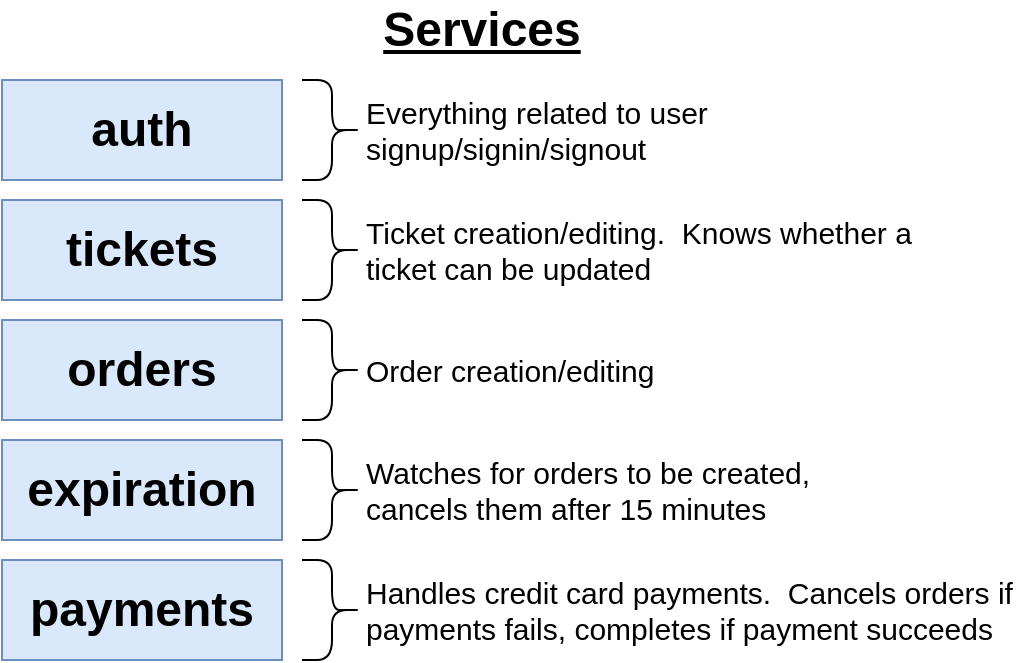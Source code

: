<mxfile version="13.0.9" pages="10">
    <diagram id="7JB59oieehFTKTCMfLrM" name="Services">
        <mxGraphModel dx="1532" dy="1152" grid="1" gridSize="10" guides="1" tooltips="1" connect="1" arrows="1" fold="1" page="1" pageScale="1" pageWidth="1100" pageHeight="850" math="0" shadow="0">
            <root>
                <mxCell id="0"/>
                <mxCell id="1" parent="0"/>
                <mxCell id="2" value="&lt;font color=&quot;#000000&quot;&gt;auth&lt;/font&gt;" style="rounded=0;whiteSpace=wrap;html=1;fontSize=24;align=center;fillColor=#dae8fc;strokeColor=#6c8ebf;fontStyle=1" parent="1" vertex="1">
                    <mxGeometry x="270" y="260" width="140" height="50" as="geometry"/>
                </mxCell>
                <mxCell id="3" value="&lt;font color=&quot;#000000&quot;&gt;orders&lt;/font&gt;" style="rounded=0;whiteSpace=wrap;html=1;fontSize=24;align=center;fillColor=#dae8fc;strokeColor=#6c8ebf;fontStyle=1" parent="1" vertex="1">
                    <mxGeometry x="270" y="380" width="140" height="50" as="geometry"/>
                </mxCell>
                <mxCell id="4" value="&lt;font color=&quot;#000000&quot;&gt;expiration&lt;/font&gt;" style="rounded=0;whiteSpace=wrap;html=1;fontSize=24;align=center;fillColor=#dae8fc;strokeColor=#6c8ebf;fontStyle=1" parent="1" vertex="1">
                    <mxGeometry x="270" y="440" width="140" height="50" as="geometry"/>
                </mxCell>
                <mxCell id="5" value="&lt;font color=&quot;#000000&quot;&gt;payments&lt;/font&gt;" style="rounded=0;whiteSpace=wrap;html=1;fontSize=24;align=center;fillColor=#dae8fc;strokeColor=#6c8ebf;fontStyle=1" parent="1" vertex="1">
                    <mxGeometry x="270" y="500" width="140" height="50" as="geometry"/>
                </mxCell>
                <mxCell id="6" value="&lt;font color=&quot;#000000&quot;&gt;tickets&lt;/font&gt;" style="rounded=0;whiteSpace=wrap;html=1;fontSize=24;align=center;fillColor=#dae8fc;strokeColor=#6c8ebf;fontStyle=1" parent="1" vertex="1">
                    <mxGeometry x="270" y="320" width="140" height="50" as="geometry"/>
                </mxCell>
                <mxCell id="7" value="Services" style="text;html=1;strokeColor=none;fillColor=none;align=center;verticalAlign=middle;whiteSpace=wrap;rounded=0;fontSize=24;fontStyle=5" parent="1" vertex="1">
                    <mxGeometry x="430" y="220" width="160" height="30" as="geometry"/>
                </mxCell>
                <mxCell id="8" value="" style="shape=curlyBracket;whiteSpace=wrap;html=1;rounded=1;fontSize=24;align=center;rotation=-180;" parent="1" vertex="1">
                    <mxGeometry x="420" y="260" width="30" height="50" as="geometry"/>
                </mxCell>
                <mxCell id="9" value="Everything related to user signup/signin/signout" style="text;html=1;strokeColor=none;fillColor=none;align=left;verticalAlign=middle;whiteSpace=wrap;rounded=0;fontSize=15;" parent="1" vertex="1">
                    <mxGeometry x="450" y="267.5" width="210" height="35" as="geometry"/>
                </mxCell>
                <mxCell id="10" value="" style="shape=curlyBracket;whiteSpace=wrap;html=1;rounded=1;fontSize=24;align=center;rotation=-180;" parent="1" vertex="1">
                    <mxGeometry x="420" y="320" width="30" height="50" as="geometry"/>
                </mxCell>
                <mxCell id="11" value="Ticket creation/editing.&amp;nbsp; Knows whether a ticket can be updated" style="text;html=1;strokeColor=none;fillColor=none;align=left;verticalAlign=middle;whiteSpace=wrap;rounded=0;fontSize=15;" parent="1" vertex="1">
                    <mxGeometry x="450" y="327.5" width="300" height="35" as="geometry"/>
                </mxCell>
                <mxCell id="12" value="" style="shape=curlyBracket;whiteSpace=wrap;html=1;rounded=1;fontSize=24;align=center;rotation=-180;" parent="1" vertex="1">
                    <mxGeometry x="420" y="380" width="30" height="50" as="geometry"/>
                </mxCell>
                <mxCell id="13" value="Order creation/editing" style="text;html=1;strokeColor=none;fillColor=none;align=left;verticalAlign=middle;whiteSpace=wrap;rounded=0;fontSize=15;" parent="1" vertex="1">
                    <mxGeometry x="450" y="387.5" width="210" height="35" as="geometry"/>
                </mxCell>
                <mxCell id="14" value="" style="shape=curlyBracket;whiteSpace=wrap;html=1;rounded=1;fontSize=24;align=center;rotation=-180;" parent="1" vertex="1">
                    <mxGeometry x="420" y="440" width="30" height="50" as="geometry"/>
                </mxCell>
                <mxCell id="15" value="Watches for orders to be created, cancels them after 15 minutes" style="text;html=1;strokeColor=none;fillColor=none;align=left;verticalAlign=middle;whiteSpace=wrap;rounded=0;fontSize=15;" parent="1" vertex="1">
                    <mxGeometry x="450" y="447.5" width="260" height="35" as="geometry"/>
                </mxCell>
                <mxCell id="16" value="" style="shape=curlyBracket;whiteSpace=wrap;html=1;rounded=1;fontSize=24;align=center;rotation=-180;" parent="1" vertex="1">
                    <mxGeometry x="420" y="500" width="30" height="50" as="geometry"/>
                </mxCell>
                <mxCell id="17" value="Handles credit card payments.&amp;nbsp; Cancels orders if payments fails, completes if payment succeeds" style="text;html=1;strokeColor=none;fillColor=none;align=left;verticalAlign=middle;whiteSpace=wrap;rounded=0;fontSize=15;" parent="1" vertex="1">
                    <mxGeometry x="450" y="507.5" width="330" height="35" as="geometry"/>
                </mxCell>
            </root>
        </mxGraphModel>
    </diagram>
    <diagram id="BKBlW-0GEN3eHi1ZpoTZ" name="Events">
        &#xa;        &#xa;        &#xa;        
        <mxGraphModel dx="1532" dy="1152" grid="1" gridSize="10" guides="1" tooltips="1" connect="1" arrows="1" fold="1" page="1" pageScale="1" pageWidth="1100" pageHeight="850" math="0" shadow="0">
            &#xa;            &#xa;            &#xa;            
            <root>
                &#xa;                &#xa;                &#xa;                
                <mxCell id="4pDTh1E1bMFyDBdhGgJ_-0"/>
                &#xa;                &#xa;                &#xa;                
                <mxCell id="4pDTh1E1bMFyDBdhGgJ_-1" parent="4pDTh1E1bMFyDBdhGgJ_-0"/>
                &#xa;                &#xa;                &#xa;                
                <mxCell id="4pDTh1E1bMFyDBdhGgJ_-11" value="" style="group;movable=0;resizable=0;rotatable=0;deletable=0;editable=0;connectable=0;" parent="4pDTh1E1bMFyDBdhGgJ_-1" vertex="1" connectable="0">
                    &#xa;                    &#xa;                    &#xa;                    
                    <mxGeometry x="140" y="220" width="750" height="390" as="geometry"/>
                    &#xa;                    &#xa;                &#xa;                
                </mxCell>
                &#xa;                &#xa;                &#xa;                
                <mxCell id="4pDTh1E1bMFyDBdhGgJ_-2" value="&lt;b&gt;UserCreated&lt;/b&gt;" style="rounded=0;whiteSpace=wrap;html=1;fontSize=15;align=center;fillColor=#dae8fc;strokeColor=#6c8ebf;fontColor=#000000;movable=0;resizable=0;rotatable=0;deletable=0;editable=0;connectable=0;" parent="4pDTh1E1bMFyDBdhGgJ_-11" vertex="1">
                    &#xa;                    &#xa;                    &#xa;                    
                    <mxGeometry y="69.643" width="241.525" height="41.786" as="geometry"/>
                    &#xa;                    &#xa;                &#xa;                
                </mxCell>
                &#xa;                &#xa;                &#xa;                
                <mxCell id="4pDTh1E1bMFyDBdhGgJ_-3" value="&lt;b&gt;UserUpdated&lt;/b&gt;" style="rounded=0;whiteSpace=wrap;html=1;fontSize=15;align=center;fillColor=#dae8fc;strokeColor=#6c8ebf;fontColor=#000000;movable=0;resizable=0;rotatable=0;deletable=0;editable=0;connectable=0;" parent="4pDTh1E1bMFyDBdhGgJ_-11" vertex="1">
                    &#xa;                    &#xa;                    &#xa;                    
                    <mxGeometry x="254.237" y="69.643" width="241.525" height="41.786" as="geometry"/>
                    &#xa;                    &#xa;                &#xa;                
                </mxCell>
                &#xa;                &#xa;                &#xa;                
                <mxCell id="4pDTh1E1bMFyDBdhGgJ_-4" value="&lt;b&gt;OrderCreated&lt;/b&gt;" style="rounded=0;whiteSpace=wrap;html=1;fontSize=15;align=center;fillColor=#dae8fc;strokeColor=#6c8ebf;fontColor=#000000;movable=0;resizable=0;rotatable=0;deletable=0;editable=0;connectable=0;" parent="4pDTh1E1bMFyDBdhGgJ_-11" vertex="1">
                    &#xa;                    &#xa;                    &#xa;                    
                    <mxGeometry y="162.964" width="241.525" height="41.786" as="geometry"/>
                    &#xa;                    &#xa;                &#xa;                
                </mxCell>
                &#xa;                &#xa;                &#xa;                
                <mxCell id="4pDTh1E1bMFyDBdhGgJ_-5" value="&lt;b&gt;OrderCancelled&lt;/b&gt;" style="rounded=0;whiteSpace=wrap;html=1;fontSize=15;align=center;fillColor=#dae8fc;strokeColor=#6c8ebf;fontColor=#000000;movable=0;resizable=0;rotatable=0;deletable=0;editable=0;connectable=0;" parent="4pDTh1E1bMFyDBdhGgJ_-11" vertex="1">
                    &#xa;                    &#xa;                    &#xa;                    
                    <mxGeometry x="254.237" y="162.964" width="241.525" height="41.786" as="geometry"/>
                    &#xa;                    &#xa;                &#xa;                
                </mxCell>
                &#xa;                &#xa;                &#xa;                
                <mxCell id="4pDTh1E1bMFyDBdhGgJ_-6" value="&lt;b&gt;OrderExpired&lt;/b&gt;" style="rounded=0;whiteSpace=wrap;html=1;fontSize=15;align=center;fillColor=#dae8fc;strokeColor=#6c8ebf;fontColor=#000000;movable=0;resizable=0;rotatable=0;deletable=0;editable=0;connectable=0;" parent="4pDTh1E1bMFyDBdhGgJ_-11" vertex="1">
                    &#xa;                    &#xa;                    &#xa;                    
                    <mxGeometry x="508.475" y="162.964" width="241.525" height="41.786" as="geometry"/>
                    &#xa;                    &#xa;                &#xa;                
                </mxCell>
                &#xa;                &#xa;                &#xa;                
                <mxCell id="4pDTh1E1bMFyDBdhGgJ_-7" value="&lt;b&gt;TicketCreated&lt;/b&gt;" style="rounded=0;whiteSpace=wrap;html=1;fontSize=15;align=center;fillColor=#dae8fc;strokeColor=#6c8ebf;fontColor=#000000;movable=0;resizable=0;rotatable=0;deletable=0;editable=0;connectable=0;" parent="4pDTh1E1bMFyDBdhGgJ_-11" vertex="1">
                    &#xa;                    &#xa;                    &#xa;                    
                    <mxGeometry y="254.893" width="241.525" height="41.786" as="geometry"/>
                    &#xa;                    &#xa;                &#xa;                
                </mxCell>
                &#xa;                &#xa;                &#xa;                
                <mxCell id="4pDTh1E1bMFyDBdhGgJ_-8" value="&lt;b&gt;TicketUpdated&lt;/b&gt;" style="rounded=0;whiteSpace=wrap;html=1;fontSize=15;align=center;fillColor=#dae8fc;strokeColor=#6c8ebf;fontColor=#000000;movable=0;resizable=0;rotatable=0;deletable=0;editable=0;connectable=0;" parent="4pDTh1E1bMFyDBdhGgJ_-11" vertex="1">
                    &#xa;                    &#xa;                    &#xa;                    
                    <mxGeometry x="254.237" y="254.893" width="241.525" height="41.786" as="geometry"/>
                    &#xa;                    &#xa;                &#xa;                
                </mxCell>
                &#xa;                &#xa;                &#xa;                
                <mxCell id="4pDTh1E1bMFyDBdhGgJ_-9" value="&lt;b&gt;ChargeCreated&lt;/b&gt;" style="rounded=0;whiteSpace=wrap;html=1;fontSize=15;align=center;fillColor=#dae8fc;strokeColor=#6c8ebf;fontColor=#000000;movable=0;resizable=0;rotatable=0;deletable=0;editable=0;connectable=0;" parent="4pDTh1E1bMFyDBdhGgJ_-11" vertex="1">
                    &#xa;                    &#xa;                    &#xa;                    
                    <mxGeometry y="348.214" width="241.525" height="41.786" as="geometry"/>
                    &#xa;                    &#xa;                &#xa;                
                </mxCell>
                &#xa;                &#xa;                &#xa;                
                <mxCell id="4pDTh1E1bMFyDBdhGgJ_-10" value="Events" style="text;html=1;strokeColor=none;fillColor=none;align=center;verticalAlign=middle;whiteSpace=wrap;rounded=0;fontSize=24;fontStyle=5;movable=0;resizable=0;rotatable=0;deletable=0;editable=0;connectable=0;" parent="4pDTh1E1bMFyDBdhGgJ_-11" vertex="1">
                    &#xa;                    &#xa;                    &#xa;                    
                    <mxGeometry x="273.305" width="203.39" height="41.786" as="geometry"/>
                    &#xa;                    &#xa;                &#xa;                
                </mxCell>
                &#xa;                &#xa;            &#xa;            
            </root>
            &#xa;            &#xa;        &#xa;        
        </mxGraphModel>
        &#xa;        &#xa;    &#xa;    
    </diagram>
    <diagram id="avMiea8uMLN-ebtxR3x6" name="UI">
        &#xa;        &#xa;        &#xa;        
        <mxGraphModel dx="1532" dy="1152" grid="1" gridSize="10" guides="1" tooltips="1" connect="1" arrows="1" fold="1" page="1" pageScale="1" pageWidth="1100" pageHeight="850" math="0" shadow="0">
            &#xa;            &#xa;            &#xa;            
            <root>
                &#xa;                &#xa;                &#xa;                
                <mxCell id="JukfTVj9fwfsoRSbGSah-0"/>
                &#xa;                &#xa;                &#xa;                
                <mxCell id="JukfTVj9fwfsoRSbGSah-1" parent="JukfTVj9fwfsoRSbGSah-0"/>
                &#xa;                &#xa;                &#xa;                
                <mxCell id="JukfTVj9fwfsoRSbGSah-2" value="" style="strokeWidth=1;shadow=0;dashed=0;align=center;html=1;shape=mxgraph.mockup.containers.browserWindow;rSize=0;strokeColor=#666666;strokeColor2=#008cff;strokeColor3=#c4c4c4;mainText=,;recursiveResize=0;fontSize=16;" parent="JukfTVj9fwfsoRSbGSah-1" vertex="1">
                    &#xa;                    &#xa;                    &#xa;                    
                    <mxGeometry x="130" y="200" width="450" height="350" as="geometry"/>
                    &#xa;                    &#xa;                &#xa;                
                </mxCell>
                &#xa;                &#xa;                &#xa;                
                <mxCell id="JukfTVj9fwfsoRSbGSah-3" value="Page 1" style="strokeWidth=1;shadow=0;dashed=0;align=center;html=1;shape=mxgraph.mockup.containers.anchor;fontSize=17;fontColor=#666666;align=left;" parent="JukfTVj9fwfsoRSbGSah-2" vertex="1">
                    &#xa;                    &#xa;                    &#xa;                    
                    <mxGeometry x="60" y="12" width="110" height="26" as="geometry"/>
                    &#xa;                    &#xa;                &#xa;                
                </mxCell>
                &#xa;                &#xa;                &#xa;                
                <mxCell id="JukfTVj9fwfsoRSbGSah-4" value="https://www.draw.io" style="strokeWidth=1;shadow=0;dashed=0;align=center;html=1;shape=mxgraph.mockup.containers.anchor;rSize=0;fontSize=17;fontColor=#666666;align=left;" parent="JukfTVj9fwfsoRSbGSah-2" vertex="1">
                    &#xa;                    &#xa;                    &#xa;                    
                    <mxGeometry x="130" y="60" width="250" height="26" as="geometry"/>
                    &#xa;                    &#xa;                &#xa;                
                </mxCell>
                &#xa;                &#xa;                &#xa;                
                <mxCell id="JukfTVj9fwfsoRSbGSah-5" value="" style="rounded=0;whiteSpace=wrap;html=1;fontSize=16;" parent="JukfTVj9fwfsoRSbGSah-2" vertex="1">
                    &#xa;                    &#xa;                    &#xa;                    
                    <mxGeometry y="110" width="450" height="40" as="geometry"/>
                    &#xa;                    &#xa;                &#xa;                
                </mxCell>
                &#xa;                &#xa;                &#xa;                
                <mxCell id="JukfTVj9fwfsoRSbGSah-6" value="GitTix" style="text;html=1;strokeColor=none;fillColor=none;align=center;verticalAlign=middle;whiteSpace=wrap;rounded=0;fontSize=16;" parent="JukfTVj9fwfsoRSbGSah-2" vertex="1">
                    &#xa;                    &#xa;                    &#xa;                    
                    <mxGeometry x="20" y="120" width="40" height="20" as="geometry"/>
                    &#xa;                    &#xa;                &#xa;                
                </mxCell>
                &#xa;                &#xa;                &#xa;                
                <mxCell id="JukfTVj9fwfsoRSbGSah-7" value="Sign In" style="text;html=1;strokeColor=none;fillColor=none;align=center;verticalAlign=middle;whiteSpace=wrap;rounded=0;fontSize=16;" parent="JukfTVj9fwfsoRSbGSah-2" vertex="1">
                    &#xa;                    &#xa;                    &#xa;                    
                    <mxGeometry x="360" y="120" width="70" height="20" as="geometry"/>
                    &#xa;                    &#xa;                &#xa;                
                </mxCell>
                &#xa;                &#xa;                &#xa;                
                <mxCell id="JukfTVj9fwfsoRSbGSah-8" value="Sign Up" style="text;html=1;strokeColor=none;fillColor=none;align=center;verticalAlign=middle;whiteSpace=wrap;rounded=0;fontSize=16;" parent="JukfTVj9fwfsoRSbGSah-2" vertex="1">
                    &#xa;                    &#xa;                    &#xa;                    
                    <mxGeometry x="280" y="120" width="70" height="20" as="geometry"/>
                    &#xa;                    &#xa;                &#xa;                
                </mxCell>
                &#xa;                &#xa;                &#xa;                
                <mxCell id="JukfTVj9fwfsoRSbGSah-9" value="Tickets For Sale" style="text;html=1;strokeColor=none;fillColor=none;align=left;verticalAlign=middle;whiteSpace=wrap;rounded=0;fontSize=19;fontStyle=1" parent="JukfTVj9fwfsoRSbGSah-2" vertex="1">
                    &#xa;                    &#xa;                    &#xa;                    
                    <mxGeometry x="20" y="165" width="170" height="20" as="geometry"/>
                    &#xa;                    &#xa;                &#xa;                
                </mxCell>
                &#xa;                &#xa;                &#xa;                
                <mxCell id="JukfTVj9fwfsoRSbGSah-10" value="&lt;u&gt;Basketball Game - $20&lt;br&gt;&lt;/u&gt;&lt;br&gt;&lt;u&gt;Classical Concert - $100&lt;br&gt;&lt;/u&gt;&lt;br&gt;&lt;u&gt;Rock Concert - $100&lt;br&gt;&lt;/u&gt;&lt;br&gt;&lt;u&gt;Football Game - $40&lt;/u&gt;" style="text;html=1;strokeColor=none;fillColor=none;align=left;verticalAlign=middle;whiteSpace=wrap;rounded=0;fontSize=14;fontStyle=0" parent="JukfTVj9fwfsoRSbGSah-2" vertex="1">
                    &#xa;                    &#xa;                    &#xa;                    
                    <mxGeometry x="20" y="210" width="240" height="80" as="geometry"/>
                    &#xa;                    &#xa;                &#xa;                
                </mxCell>
                &#xa;                &#xa;                &#xa;                
                <mxCell id="JukfTVj9fwfsoRSbGSah-11" value="" style="strokeWidth=1;shadow=0;dashed=0;align=center;html=1;shape=mxgraph.mockup.containers.browserWindow;rSize=0;strokeColor=#666666;strokeColor2=#008cff;strokeColor3=#c4c4c4;mainText=,;recursiveResize=0;fontSize=16;" parent="JukfTVj9fwfsoRSbGSah-1" vertex="1">
                    &#xa;                    &#xa;                    &#xa;                    
                    <mxGeometry x="600" y="200" width="450" height="350" as="geometry"/>
                    &#xa;                    &#xa;                &#xa;                
                </mxCell>
                &#xa;                &#xa;                &#xa;                
                <mxCell id="JukfTVj9fwfsoRSbGSah-12" value="Page 1" style="strokeWidth=1;shadow=0;dashed=0;align=center;html=1;shape=mxgraph.mockup.containers.anchor;fontSize=17;fontColor=#666666;align=left;" parent="JukfTVj9fwfsoRSbGSah-11" vertex="1">
                    &#xa;                    &#xa;                    &#xa;                    
                    <mxGeometry x="60" y="12" width="110" height="26" as="geometry"/>
                    &#xa;                    &#xa;                &#xa;                
                </mxCell>
                &#xa;                &#xa;                &#xa;                
                <mxCell id="JukfTVj9fwfsoRSbGSah-13" value="https://www.draw.io" style="strokeWidth=1;shadow=0;dashed=0;align=center;html=1;shape=mxgraph.mockup.containers.anchor;rSize=0;fontSize=17;fontColor=#666666;align=left;" parent="JukfTVj9fwfsoRSbGSah-11" vertex="1">
                    &#xa;                    &#xa;                    &#xa;                    
                    <mxGeometry x="130" y="60" width="250" height="26" as="geometry"/>
                    &#xa;                    &#xa;                &#xa;                
                </mxCell>
                &#xa;                &#xa;                &#xa;                
                <mxCell id="JukfTVj9fwfsoRSbGSah-14" value="" style="rounded=0;whiteSpace=wrap;html=1;fontSize=16;" parent="JukfTVj9fwfsoRSbGSah-11" vertex="1">
                    &#xa;                    &#xa;                    &#xa;                    
                    <mxGeometry y="110" width="450" height="40" as="geometry"/>
                    &#xa;                    &#xa;                &#xa;                
                </mxCell>
                &#xa;                &#xa;                &#xa;                
                <mxCell id="JukfTVj9fwfsoRSbGSah-15" value="GitTix" style="text;html=1;strokeColor=none;fillColor=none;align=center;verticalAlign=middle;whiteSpace=wrap;rounded=0;fontSize=16;" parent="JukfTVj9fwfsoRSbGSah-11" vertex="1">
                    &#xa;                    &#xa;                    &#xa;                    
                    <mxGeometry x="20" y="120" width="40" height="20" as="geometry"/>
                    &#xa;                    &#xa;                &#xa;                
                </mxCell>
                &#xa;                &#xa;                &#xa;                
                <mxCell id="JukfTVj9fwfsoRSbGSah-16" value="Sign In" style="text;html=1;strokeColor=none;fillColor=none;align=center;verticalAlign=middle;whiteSpace=wrap;rounded=0;fontSize=16;" parent="JukfTVj9fwfsoRSbGSah-11" vertex="1">
                    &#xa;                    &#xa;                    &#xa;                    
                    <mxGeometry x="360" y="120" width="70" height="20" as="geometry"/>
                    &#xa;                    &#xa;                &#xa;                
                </mxCell>
                &#xa;                &#xa;                &#xa;                
                <mxCell id="JukfTVj9fwfsoRSbGSah-17" value="Sign Up" style="text;html=1;strokeColor=none;fillColor=none;align=center;verticalAlign=middle;whiteSpace=wrap;rounded=0;fontSize=16;" parent="JukfTVj9fwfsoRSbGSah-11" vertex="1">
                    &#xa;                    &#xa;                    &#xa;                    
                    <mxGeometry x="280" y="120" width="70" height="20" as="geometry"/>
                    &#xa;                    &#xa;                &#xa;                
                </mxCell>
                &#xa;                &#xa;                &#xa;                
                <mxCell id="JukfTVj9fwfsoRSbGSah-18" value="Email" style="text;html=1;strokeColor=none;fillColor=none;align=left;verticalAlign=middle;whiteSpace=wrap;rounded=0;fontSize=14;fontStyle=1" parent="JukfTVj9fwfsoRSbGSah-11" vertex="1">
                    &#xa;                    &#xa;                    &#xa;                    
                    <mxGeometry x="20" y="190" width="40" height="20" as="geometry"/>
                    &#xa;                    &#xa;                &#xa;                
                </mxCell>
                &#xa;                &#xa;                &#xa;                
                <mxCell id="JukfTVj9fwfsoRSbGSah-19" value="Password" style="text;html=1;strokeColor=none;fillColor=none;align=left;verticalAlign=middle;whiteSpace=wrap;rounded=0;fontSize=14;fontStyle=1" parent="JukfTVj9fwfsoRSbGSah-11" vertex="1">
                    &#xa;                    &#xa;                    &#xa;                    
                    <mxGeometry x="20" y="245" width="40" height="20" as="geometry"/>
                    &#xa;                    &#xa;                &#xa;                
                </mxCell>
                &#xa;                &#xa;                &#xa;                
                <mxCell id="JukfTVj9fwfsoRSbGSah-20" value="" style="rounded=0;whiteSpace=wrap;html=1;fontSize=14;align=left;" parent="JukfTVj9fwfsoRSbGSah-11" vertex="1">
                    &#xa;                    &#xa;                    &#xa;                    
                    <mxGeometry x="20" y="210" width="190" height="25" as="geometry"/>
                    &#xa;                    &#xa;                &#xa;                
                </mxCell>
                &#xa;                &#xa;                &#xa;                
                <mxCell id="JukfTVj9fwfsoRSbGSah-21" value="" style="rounded=0;whiteSpace=wrap;html=1;fontSize=14;align=left;" parent="JukfTVj9fwfsoRSbGSah-11" vertex="1">
                    &#xa;                    &#xa;                    &#xa;                    
                    <mxGeometry x="20" y="265" width="190" height="25" as="geometry"/>
                    &#xa;                    &#xa;                &#xa;                
                </mxCell>
                &#xa;                &#xa;                &#xa;                
                <mxCell id="JukfTVj9fwfsoRSbGSah-22" value="Sign Up" style="text;html=1;strokeColor=none;fillColor=none;align=left;verticalAlign=middle;whiteSpace=wrap;rounded=0;fontSize=19;fontStyle=1" parent="JukfTVj9fwfsoRSbGSah-11" vertex="1">
                    &#xa;                    &#xa;                    &#xa;                    
                    <mxGeometry x="20" y="155" width="170" height="35" as="geometry"/>
                    &#xa;                    &#xa;                &#xa;                
                </mxCell>
                &#xa;                &#xa;                &#xa;                
                <mxCell id="JukfTVj9fwfsoRSbGSah-23" value="Submit" style="rounded=1;whiteSpace=wrap;html=1;fontSize=14;align=center;fontStyle=1" parent="JukfTVj9fwfsoRSbGSah-11" vertex="1">
                    &#xa;                    &#xa;                    &#xa;                    
                    <mxGeometry x="20" y="300" width="90" height="30" as="geometry"/>
                    &#xa;                    &#xa;                &#xa;                
                </mxCell>
                &#xa;                &#xa;                &#xa;                
                <mxCell id="JukfTVj9fwfsoRSbGSah-24" value="" style="strokeWidth=1;shadow=0;dashed=0;align=center;html=1;shape=mxgraph.mockup.containers.browserWindow;rSize=0;strokeColor=#666666;strokeColor2=#008cff;strokeColor3=#c4c4c4;mainText=,;recursiveResize=0;fontSize=16;" parent="JukfTVj9fwfsoRSbGSah-1" vertex="1">
                    &#xa;                    &#xa;                    &#xa;                    
                    <mxGeometry x="1210" y="220" width="450" height="350" as="geometry"/>
                    &#xa;                    &#xa;                &#xa;                
                </mxCell>
                &#xa;                &#xa;                &#xa;                
                <mxCell id="JukfTVj9fwfsoRSbGSah-25" value="Page 1" style="strokeWidth=1;shadow=0;dashed=0;align=center;html=1;shape=mxgraph.mockup.containers.anchor;fontSize=17;fontColor=#666666;align=left;" parent="JukfTVj9fwfsoRSbGSah-24" vertex="1">
                    &#xa;                    &#xa;                    &#xa;                    
                    <mxGeometry x="60" y="12" width="110" height="26" as="geometry"/>
                    &#xa;                    &#xa;                &#xa;                
                </mxCell>
                &#xa;                &#xa;                &#xa;                
                <mxCell id="JukfTVj9fwfsoRSbGSah-26" value="https://www.draw.io" style="strokeWidth=1;shadow=0;dashed=0;align=center;html=1;shape=mxgraph.mockup.containers.anchor;rSize=0;fontSize=17;fontColor=#666666;align=left;" parent="JukfTVj9fwfsoRSbGSah-24" vertex="1">
                    &#xa;                    &#xa;                    &#xa;                    
                    <mxGeometry x="130" y="60" width="250" height="26" as="geometry"/>
                    &#xa;                    &#xa;                &#xa;                
                </mxCell>
                &#xa;                &#xa;                &#xa;                
                <mxCell id="JukfTVj9fwfsoRSbGSah-27" value="" style="rounded=0;whiteSpace=wrap;html=1;fontSize=16;" parent="JukfTVj9fwfsoRSbGSah-24" vertex="1">
                    &#xa;                    &#xa;                    &#xa;                    
                    <mxGeometry y="110" width="450" height="40" as="geometry"/>
                    &#xa;                    &#xa;                &#xa;                
                </mxCell>
                &#xa;                &#xa;                &#xa;                
                <mxCell id="JukfTVj9fwfsoRSbGSah-28" value="GitTix" style="text;html=1;strokeColor=none;fillColor=none;align=center;verticalAlign=middle;whiteSpace=wrap;rounded=0;fontSize=16;" parent="JukfTVj9fwfsoRSbGSah-24" vertex="1">
                    &#xa;                    &#xa;                    &#xa;                    
                    <mxGeometry x="20" y="120" width="40" height="20" as="geometry"/>
                    &#xa;                    &#xa;                &#xa;                
                </mxCell>
                &#xa;                &#xa;                &#xa;                
                <mxCell id="JukfTVj9fwfsoRSbGSah-29" value="Sign In" style="text;html=1;strokeColor=none;fillColor=none;align=center;verticalAlign=middle;whiteSpace=wrap;rounded=0;fontSize=16;" parent="JukfTVj9fwfsoRSbGSah-24" vertex="1">
                    &#xa;                    &#xa;                    &#xa;                    
                    <mxGeometry x="360" y="120" width="70" height="20" as="geometry"/>
                    &#xa;                    &#xa;                &#xa;                
                </mxCell>
                &#xa;                &#xa;                &#xa;                
                <mxCell id="JukfTVj9fwfsoRSbGSah-30" value="Sign Up" style="text;html=1;strokeColor=none;fillColor=none;align=center;verticalAlign=middle;whiteSpace=wrap;rounded=0;fontSize=16;" parent="JukfTVj9fwfsoRSbGSah-24" vertex="1">
                    &#xa;                    &#xa;                    &#xa;                    
                    <mxGeometry x="280" y="120" width="70" height="20" as="geometry"/>
                    &#xa;                    &#xa;                &#xa;                
                </mxCell>
                &#xa;                &#xa;                &#xa;                
                <mxCell id="JukfTVj9fwfsoRSbGSah-31" value="Email" style="text;html=1;strokeColor=none;fillColor=none;align=left;verticalAlign=middle;whiteSpace=wrap;rounded=0;fontSize=14;fontStyle=1" parent="JukfTVj9fwfsoRSbGSah-24" vertex="1">
                    &#xa;                    &#xa;                    &#xa;                    
                    <mxGeometry x="20" y="190" width="40" height="20" as="geometry"/>
                    &#xa;                    &#xa;                &#xa;                
                </mxCell>
                &#xa;                &#xa;                &#xa;                
                <mxCell id="JukfTVj9fwfsoRSbGSah-32" value="Password" style="text;html=1;strokeColor=none;fillColor=none;align=left;verticalAlign=middle;whiteSpace=wrap;rounded=0;fontSize=14;fontStyle=1" parent="JukfTVj9fwfsoRSbGSah-24" vertex="1">
                    &#xa;                    &#xa;                    &#xa;                    
                    <mxGeometry x="20" y="245" width="40" height="20" as="geometry"/>
                    &#xa;                    &#xa;                &#xa;                
                </mxCell>
                &#xa;                &#xa;                &#xa;                
                <mxCell id="JukfTVj9fwfsoRSbGSah-33" value="" style="rounded=0;whiteSpace=wrap;html=1;fontSize=14;align=left;" parent="JukfTVj9fwfsoRSbGSah-24" vertex="1">
                    &#xa;                    &#xa;                    &#xa;                    
                    <mxGeometry x="20" y="210" width="190" height="25" as="geometry"/>
                    &#xa;                    &#xa;                &#xa;                
                </mxCell>
                &#xa;                &#xa;                &#xa;                
                <mxCell id="JukfTVj9fwfsoRSbGSah-34" value="" style="rounded=0;whiteSpace=wrap;html=1;fontSize=14;align=left;" parent="JukfTVj9fwfsoRSbGSah-24" vertex="1">
                    &#xa;                    &#xa;                    &#xa;                    
                    <mxGeometry x="20" y="265" width="190" height="25" as="geometry"/>
                    &#xa;                    &#xa;                &#xa;                
                </mxCell>
                &#xa;                &#xa;                &#xa;                
                <mxCell id="JukfTVj9fwfsoRSbGSah-35" value="Sign In" style="text;html=1;strokeColor=none;fillColor=none;align=left;verticalAlign=middle;whiteSpace=wrap;rounded=0;fontSize=19;fontStyle=1" parent="JukfTVj9fwfsoRSbGSah-24" vertex="1">
                    &#xa;                    &#xa;                    &#xa;                    
                    <mxGeometry x="20" y="155" width="170" height="35" as="geometry"/>
                    &#xa;                    &#xa;                &#xa;                
                </mxCell>
                &#xa;                &#xa;                &#xa;                
                <mxCell id="JukfTVj9fwfsoRSbGSah-36" value="Submit" style="rounded=1;whiteSpace=wrap;html=1;fontSize=14;align=center;fontStyle=1" parent="JukfTVj9fwfsoRSbGSah-24" vertex="1">
                    &#xa;                    &#xa;                    &#xa;                    
                    <mxGeometry x="20" y="300" width="90" height="30" as="geometry"/>
                    &#xa;                    &#xa;                &#xa;                
                </mxCell>
                &#xa;                &#xa;                &#xa;                
                <mxCell id="JukfTVj9fwfsoRSbGSah-37" value="" style="strokeWidth=1;shadow=0;dashed=0;align=center;html=1;shape=mxgraph.mockup.containers.browserWindow;rSize=0;strokeColor=#666666;strokeColor2=#008cff;strokeColor3=#c4c4c4;mainText=,;recursiveResize=0;fontSize=16;" parent="JukfTVj9fwfsoRSbGSah-1" vertex="1">
                    &#xa;                    &#xa;                    &#xa;                    
                    <mxGeometry x="1680" y="220" width="450" height="350" as="geometry"/>
                    &#xa;                    &#xa;                &#xa;                
                </mxCell>
                &#xa;                &#xa;                &#xa;                
                <mxCell id="JukfTVj9fwfsoRSbGSah-38" value="Page 1" style="strokeWidth=1;shadow=0;dashed=0;align=center;html=1;shape=mxgraph.mockup.containers.anchor;fontSize=17;fontColor=#666666;align=left;" parent="JukfTVj9fwfsoRSbGSah-37" vertex="1">
                    &#xa;                    &#xa;                    &#xa;                    
                    <mxGeometry x="60" y="12" width="110" height="26" as="geometry"/>
                    &#xa;                    &#xa;                &#xa;                
                </mxCell>
                &#xa;                &#xa;                &#xa;                
                <mxCell id="JukfTVj9fwfsoRSbGSah-39" value="https://www.draw.io" style="strokeWidth=1;shadow=0;dashed=0;align=center;html=1;shape=mxgraph.mockup.containers.anchor;rSize=0;fontSize=17;fontColor=#666666;align=left;" parent="JukfTVj9fwfsoRSbGSah-37" vertex="1">
                    &#xa;                    &#xa;                    &#xa;                    
                    <mxGeometry x="130" y="60" width="250" height="26" as="geometry"/>
                    &#xa;                    &#xa;                &#xa;                
                </mxCell>
                &#xa;                &#xa;                &#xa;                
                <mxCell id="JukfTVj9fwfsoRSbGSah-40" value="" style="rounded=0;whiteSpace=wrap;html=1;fontSize=16;" parent="JukfTVj9fwfsoRSbGSah-37" vertex="1">
                    &#xa;                    &#xa;                    &#xa;                    
                    <mxGeometry y="110" width="450" height="40" as="geometry"/>
                    &#xa;                    &#xa;                &#xa;                
                </mxCell>
                &#xa;                &#xa;                &#xa;                
                <mxCell id="JukfTVj9fwfsoRSbGSah-41" value="GitTix" style="text;html=1;strokeColor=none;fillColor=none;align=center;verticalAlign=middle;whiteSpace=wrap;rounded=0;fontSize=16;" parent="JukfTVj9fwfsoRSbGSah-37" vertex="1">
                    &#xa;                    &#xa;                    &#xa;                    
                    <mxGeometry x="20" y="120" width="40" height="20" as="geometry"/>
                    &#xa;                    &#xa;                &#xa;                
                </mxCell>
                &#xa;                &#xa;                &#xa;                
                <mxCell id="JukfTVj9fwfsoRSbGSah-42" value="Sign Out" style="text;html=1;strokeColor=none;fillColor=none;align=center;verticalAlign=middle;whiteSpace=wrap;rounded=0;fontSize=16;" parent="JukfTVj9fwfsoRSbGSah-37" vertex="1">
                    &#xa;                    &#xa;                    &#xa;                    
                    <mxGeometry x="360" y="120" width="70" height="20" as="geometry"/>
                    &#xa;                    &#xa;                &#xa;                
                </mxCell>
                &#xa;                &#xa;                &#xa;                
                <mxCell id="JukfTVj9fwfsoRSbGSah-43" value="My Orders" style="text;html=1;strokeColor=none;fillColor=none;align=center;verticalAlign=middle;whiteSpace=wrap;rounded=0;fontSize=16;" parent="JukfTVj9fwfsoRSbGSah-37" vertex="1">
                    &#xa;                    &#xa;                    &#xa;                    
                    <mxGeometry x="170" y="120" width="110" height="20" as="geometry"/>
                    &#xa;                    &#xa;                &#xa;                
                </mxCell>
                &#xa;                &#xa;                &#xa;                
                <mxCell id="JukfTVj9fwfsoRSbGSah-44" value="Tickets For Sale" style="text;html=1;strokeColor=none;fillColor=none;align=left;verticalAlign=middle;whiteSpace=wrap;rounded=0;fontSize=19;fontStyle=1" parent="JukfTVj9fwfsoRSbGSah-37" vertex="1">
                    &#xa;                    &#xa;                    &#xa;                    
                    <mxGeometry x="20" y="165" width="170" height="20" as="geometry"/>
                    &#xa;                    &#xa;                &#xa;                
                </mxCell>
                &#xa;                &#xa;                &#xa;                
                <mxCell id="JukfTVj9fwfsoRSbGSah-45" value="&lt;u&gt;Basketball Game - $20&lt;br&gt;&lt;/u&gt;&lt;br&gt;&lt;u&gt;Classical Concert - $100&lt;br&gt;&lt;/u&gt;&lt;br&gt;&lt;u&gt;Rock Concert - $100&lt;br&gt;&lt;/u&gt;&lt;br&gt;&lt;u&gt;Football Game - $40&lt;/u&gt;" style="text;html=1;strokeColor=none;fillColor=none;align=left;verticalAlign=middle;whiteSpace=wrap;rounded=0;fontSize=14;fontStyle=0" parent="JukfTVj9fwfsoRSbGSah-37" vertex="1">
                    &#xa;                    &#xa;                    &#xa;                    
                    <mxGeometry x="20" y="210" width="240" height="80" as="geometry"/>
                    &#xa;                    &#xa;                &#xa;                
                </mxCell>
                &#xa;                &#xa;                &#xa;                
                <mxCell id="JukfTVj9fwfsoRSbGSah-46" value="Sell Tickets" style="text;html=1;strokeColor=none;fillColor=none;align=center;verticalAlign=middle;whiteSpace=wrap;rounded=0;fontSize=16;" parent="JukfTVj9fwfsoRSbGSah-37" vertex="1">
                    &#xa;                    &#xa;                    &#xa;                    
                    <mxGeometry x="260" y="120" width="110" height="20" as="geometry"/>
                    &#xa;                    &#xa;                &#xa;                
                </mxCell>
                &#xa;                &#xa;                &#xa;                
                <mxCell id="JukfTVj9fwfsoRSbGSah-47" value="" style="strokeWidth=1;shadow=0;dashed=0;align=center;html=1;shape=mxgraph.mockup.containers.browserWindow;rSize=0;strokeColor=#666666;strokeColor2=#008cff;strokeColor3=#c4c4c4;mainText=,;recursiveResize=0;fontSize=16;" parent="JukfTVj9fwfsoRSbGSah-1" vertex="1">
                    &#xa;                    &#xa;                    &#xa;                    
                    <mxGeometry x="2250" y="210" width="450" height="350" as="geometry"/>
                    &#xa;                    &#xa;                &#xa;                
                </mxCell>
                &#xa;                &#xa;                &#xa;                
                <mxCell id="JukfTVj9fwfsoRSbGSah-48" value="Page 1" style="strokeWidth=1;shadow=0;dashed=0;align=center;html=1;shape=mxgraph.mockup.containers.anchor;fontSize=17;fontColor=#666666;align=left;" parent="JukfTVj9fwfsoRSbGSah-47" vertex="1">
                    &#xa;                    &#xa;                    &#xa;                    
                    <mxGeometry x="60" y="12" width="110" height="26" as="geometry"/>
                    &#xa;                    &#xa;                &#xa;                
                </mxCell>
                &#xa;                &#xa;                &#xa;                
                <mxCell id="JukfTVj9fwfsoRSbGSah-49" value="https://www.draw.io" style="strokeWidth=1;shadow=0;dashed=0;align=center;html=1;shape=mxgraph.mockup.containers.anchor;rSize=0;fontSize=17;fontColor=#666666;align=left;" parent="JukfTVj9fwfsoRSbGSah-47" vertex="1">
                    &#xa;                    &#xa;                    &#xa;                    
                    <mxGeometry x="130" y="60" width="250" height="26" as="geometry"/>
                    &#xa;                    &#xa;                &#xa;                
                </mxCell>
                &#xa;                &#xa;                &#xa;                
                <mxCell id="JukfTVj9fwfsoRSbGSah-50" value="" style="rounded=0;whiteSpace=wrap;html=1;fontSize=16;" parent="JukfTVj9fwfsoRSbGSah-47" vertex="1">
                    &#xa;                    &#xa;                    &#xa;                    
                    <mxGeometry y="110" width="450" height="40" as="geometry"/>
                    &#xa;                    &#xa;                &#xa;                
                </mxCell>
                &#xa;                &#xa;                &#xa;                
                <mxCell id="JukfTVj9fwfsoRSbGSah-51" value="GitTix" style="text;html=1;strokeColor=none;fillColor=none;align=center;verticalAlign=middle;whiteSpace=wrap;rounded=0;fontSize=16;" parent="JukfTVj9fwfsoRSbGSah-47" vertex="1">
                    &#xa;                    &#xa;                    &#xa;                    
                    <mxGeometry x="20" y="120" width="40" height="20" as="geometry"/>
                    &#xa;                    &#xa;                &#xa;                
                </mxCell>
                &#xa;                &#xa;                &#xa;                
                <mxCell id="JukfTVj9fwfsoRSbGSah-52" value="Sign Out" style="text;html=1;strokeColor=none;fillColor=none;align=center;verticalAlign=middle;whiteSpace=wrap;rounded=0;fontSize=16;" parent="JukfTVj9fwfsoRSbGSah-47" vertex="1">
                    &#xa;                    &#xa;                    &#xa;                    
                    <mxGeometry x="360" y="120" width="70" height="20" as="geometry"/>
                    &#xa;                    &#xa;                &#xa;                
                </mxCell>
                &#xa;                &#xa;                &#xa;                
                <mxCell id="JukfTVj9fwfsoRSbGSah-53" value="My Orders" style="text;html=1;strokeColor=none;fillColor=none;align=center;verticalAlign=middle;whiteSpace=wrap;rounded=0;fontSize=16;" parent="JukfTVj9fwfsoRSbGSah-47" vertex="1">
                    &#xa;                    &#xa;                    &#xa;                    
                    <mxGeometry x="170" y="120" width="110" height="20" as="geometry"/>
                    &#xa;                    &#xa;                &#xa;                
                </mxCell>
                &#xa;                &#xa;                &#xa;                
                <mxCell id="JukfTVj9fwfsoRSbGSah-54" value="Rock Concert" style="text;html=1;strokeColor=none;fillColor=none;align=left;verticalAlign=middle;whiteSpace=wrap;rounded=0;fontSize=19;fontStyle=1" parent="JukfTVj9fwfsoRSbGSah-47" vertex="1">
                    &#xa;                    &#xa;                    &#xa;                    
                    <mxGeometry x="20" y="165" width="170" height="20" as="geometry"/>
                    &#xa;                    &#xa;                &#xa;                
                </mxCell>
                &#xa;                &#xa;                &#xa;                
                <mxCell id="JukfTVj9fwfsoRSbGSah-55" value="Price - $40&lt;br&gt;Status - Available&lt;br&gt;&lt;br&gt;" style="text;html=1;strokeColor=none;fillColor=none;align=left;verticalAlign=middle;whiteSpace=wrap;rounded=0;fontSize=14;fontStyle=0" parent="JukfTVj9fwfsoRSbGSah-47" vertex="1">
                    &#xa;                    &#xa;                    &#xa;                    
                    <mxGeometry x="20" y="180" width="240" height="80" as="geometry"/>
                    &#xa;                    &#xa;                &#xa;                
                </mxCell>
                &#xa;                &#xa;                &#xa;                
                <mxCell id="JukfTVj9fwfsoRSbGSah-56" value="Sell Tickets" style="text;html=1;strokeColor=none;fillColor=none;align=center;verticalAlign=middle;whiteSpace=wrap;rounded=0;fontSize=16;" parent="JukfTVj9fwfsoRSbGSah-47" vertex="1">
                    &#xa;                    &#xa;                    &#xa;                    
                    <mxGeometry x="260" y="120" width="110" height="20" as="geometry"/>
                    &#xa;                    &#xa;                &#xa;                
                </mxCell>
                &#xa;                &#xa;                &#xa;                
                <mxCell id="JukfTVj9fwfsoRSbGSah-57" value="Purchase" style="rounded=1;whiteSpace=wrap;html=1;fontSize=14;align=center;fontStyle=1" parent="JukfTVj9fwfsoRSbGSah-47" vertex="1">
                    &#xa;                    &#xa;                    &#xa;                    
                    <mxGeometry x="20" y="235" width="100" height="25" as="geometry"/>
                    &#xa;                    &#xa;                &#xa;                
                </mxCell>
                &#xa;                &#xa;                &#xa;                
                <mxCell id="JukfTVj9fwfsoRSbGSah-58" value="" style="strokeWidth=1;shadow=0;dashed=0;align=center;html=1;shape=mxgraph.mockup.containers.browserWindow;rSize=0;strokeColor=#666666;strokeColor2=#008cff;strokeColor3=#c4c4c4;mainText=,;recursiveResize=0;fontSize=16;" parent="JukfTVj9fwfsoRSbGSah-1" vertex="1">
                    &#xa;                    &#xa;                    &#xa;                    
                    <mxGeometry x="2730" y="210" width="450" height="350" as="geometry"/>
                    &#xa;                    &#xa;                &#xa;                
                </mxCell>
                &#xa;                &#xa;                &#xa;                
                <mxCell id="JukfTVj9fwfsoRSbGSah-59" value="Page 1" style="strokeWidth=1;shadow=0;dashed=0;align=center;html=1;shape=mxgraph.mockup.containers.anchor;fontSize=17;fontColor=#666666;align=left;" parent="JukfTVj9fwfsoRSbGSah-58" vertex="1">
                    &#xa;                    &#xa;                    &#xa;                    
                    <mxGeometry x="60" y="12" width="110" height="26" as="geometry"/>
                    &#xa;                    &#xa;                &#xa;                
                </mxCell>
                &#xa;                &#xa;                &#xa;                
                <mxCell id="JukfTVj9fwfsoRSbGSah-60" value="https://www.draw.io" style="strokeWidth=1;shadow=0;dashed=0;align=center;html=1;shape=mxgraph.mockup.containers.anchor;rSize=0;fontSize=17;fontColor=#666666;align=left;" parent="JukfTVj9fwfsoRSbGSah-58" vertex="1">
                    &#xa;                    &#xa;                    &#xa;                    
                    <mxGeometry x="130" y="60" width="250" height="26" as="geometry"/>
                    &#xa;                    &#xa;                &#xa;                
                </mxCell>
                &#xa;                &#xa;                &#xa;                
                <mxCell id="JukfTVj9fwfsoRSbGSah-61" value="" style="rounded=0;whiteSpace=wrap;html=1;fontSize=16;" parent="JukfTVj9fwfsoRSbGSah-58" vertex="1">
                    &#xa;                    &#xa;                    &#xa;                    
                    <mxGeometry y="110" width="450" height="40" as="geometry"/>
                    &#xa;                    &#xa;                &#xa;                
                </mxCell>
                &#xa;                &#xa;                &#xa;                
                <mxCell id="JukfTVj9fwfsoRSbGSah-62" value="GitTix" style="text;html=1;strokeColor=none;fillColor=none;align=center;verticalAlign=middle;whiteSpace=wrap;rounded=0;fontSize=16;" parent="JukfTVj9fwfsoRSbGSah-58" vertex="1">
                    &#xa;                    &#xa;                    &#xa;                    
                    <mxGeometry x="20" y="120" width="40" height="20" as="geometry"/>
                    &#xa;                    &#xa;                &#xa;                
                </mxCell>
                &#xa;                &#xa;                &#xa;                
                <mxCell id="JukfTVj9fwfsoRSbGSah-63" value="Sign Out" style="text;html=1;strokeColor=none;fillColor=none;align=center;verticalAlign=middle;whiteSpace=wrap;rounded=0;fontSize=16;" parent="JukfTVj9fwfsoRSbGSah-58" vertex="1">
                    &#xa;                    &#xa;                    &#xa;                    
                    <mxGeometry x="360" y="120" width="70" height="20" as="geometry"/>
                    &#xa;                    &#xa;                &#xa;                
                </mxCell>
                &#xa;                &#xa;                &#xa;                
                <mxCell id="JukfTVj9fwfsoRSbGSah-64" value="My Orders" style="text;html=1;strokeColor=none;fillColor=none;align=center;verticalAlign=middle;whiteSpace=wrap;rounded=0;fontSize=16;" parent="JukfTVj9fwfsoRSbGSah-58" vertex="1">
                    &#xa;                    &#xa;                    &#xa;                    
                    <mxGeometry x="170" y="120" width="110" height="20" as="geometry"/>
                    &#xa;                    &#xa;                &#xa;                
                </mxCell>
                &#xa;                &#xa;                &#xa;                
                <mxCell id="JukfTVj9fwfsoRSbGSah-65" value="Purchasing Rock Concert" style="text;html=1;strokeColor=none;fillColor=none;align=left;verticalAlign=middle;whiteSpace=wrap;rounded=0;fontSize=19;fontStyle=1" parent="JukfTVj9fwfsoRSbGSah-58" vertex="1">
                    &#xa;                    &#xa;                    &#xa;                    
                    <mxGeometry x="20" y="165" width="290" height="20" as="geometry"/>
                    &#xa;                    &#xa;                &#xa;                
                </mxCell>
                &#xa;                &#xa;                &#xa;                
                <mxCell id="JukfTVj9fwfsoRSbGSah-66" value="Sell Tickets" style="text;html=1;strokeColor=none;fillColor=none;align=center;verticalAlign=middle;whiteSpace=wrap;rounded=0;fontSize=16;" parent="JukfTVj9fwfsoRSbGSah-58" vertex="1">
                    &#xa;                    &#xa;                    &#xa;                    
                    <mxGeometry x="260" y="120" width="110" height="20" as="geometry"/>
                    &#xa;                    &#xa;                &#xa;                
                </mxCell>
                &#xa;                &#xa;                &#xa;                
                <mxCell id="JukfTVj9fwfsoRSbGSah-67" value="Pay" style="rounded=1;whiteSpace=wrap;html=1;fontSize=14;align=center;fontStyle=1" parent="JukfTVj9fwfsoRSbGSah-58" vertex="1">
                    &#xa;                    &#xa;                    &#xa;                    
                    <mxGeometry x="20" y="235" width="100" height="25" as="geometry"/>
                    &#xa;                    &#xa;                &#xa;                
                </mxCell>
                &#xa;                &#xa;                &#xa;                
                <mxCell id="JukfTVj9fwfsoRSbGSah-68" value="You have 30 seconds left to order" style="text;html=1;strokeColor=none;fillColor=none;align=left;verticalAlign=middle;whiteSpace=wrap;rounded=0;fontSize=14;" parent="JukfTVj9fwfsoRSbGSah-58" vertex="1">
                    &#xa;                    &#xa;                    &#xa;                    
                    <mxGeometry x="20" y="200" width="260" height="20" as="geometry"/>
                    &#xa;                    &#xa;                &#xa;                
                </mxCell>
                &#xa;                &#xa;                &#xa;                
                <mxCell id="JukfTVj9fwfsoRSbGSah-69" value="" style="strokeWidth=1;shadow=0;dashed=0;align=center;html=1;shape=mxgraph.mockup.containers.browserWindow;rSize=0;strokeColor=#666666;strokeColor2=#008cff;strokeColor3=#c4c4c4;mainText=,;recursiveResize=0;fontSize=16;" parent="JukfTVj9fwfsoRSbGSah-1" vertex="1">
                    &#xa;                    &#xa;                    &#xa;                    
                    <mxGeometry x="3380" y="210" width="450" height="350" as="geometry"/>
                    &#xa;                    &#xa;                &#xa;                
                </mxCell>
                &#xa;                &#xa;                &#xa;                
                <mxCell id="JukfTVj9fwfsoRSbGSah-70" value="Page 1" style="strokeWidth=1;shadow=0;dashed=0;align=center;html=1;shape=mxgraph.mockup.containers.anchor;fontSize=17;fontColor=#666666;align=left;" parent="JukfTVj9fwfsoRSbGSah-69" vertex="1">
                    &#xa;                    &#xa;                    &#xa;                    
                    <mxGeometry x="60" y="12" width="110" height="26" as="geometry"/>
                    &#xa;                    &#xa;                &#xa;                
                </mxCell>
                &#xa;                &#xa;                &#xa;                
                <mxCell id="JukfTVj9fwfsoRSbGSah-71" value="https://www.draw.io" style="strokeWidth=1;shadow=0;dashed=0;align=center;html=1;shape=mxgraph.mockup.containers.anchor;rSize=0;fontSize=17;fontColor=#666666;align=left;" parent="JukfTVj9fwfsoRSbGSah-69" vertex="1">
                    &#xa;                    &#xa;                    &#xa;                    
                    <mxGeometry x="130" y="60" width="250" height="26" as="geometry"/>
                    &#xa;                    &#xa;                &#xa;                
                </mxCell>
                &#xa;                &#xa;                &#xa;                
                <mxCell id="JukfTVj9fwfsoRSbGSah-72" value="" style="rounded=0;whiteSpace=wrap;html=1;fontSize=16;" parent="JukfTVj9fwfsoRSbGSah-69" vertex="1">
                    &#xa;                    &#xa;                    &#xa;                    
                    <mxGeometry y="110" width="450" height="40" as="geometry"/>
                    &#xa;                    &#xa;                &#xa;                
                </mxCell>
                &#xa;                &#xa;                &#xa;                
                <mxCell id="JukfTVj9fwfsoRSbGSah-73" value="GitTix" style="text;html=1;strokeColor=none;fillColor=none;align=center;verticalAlign=middle;whiteSpace=wrap;rounded=0;fontSize=16;" parent="JukfTVj9fwfsoRSbGSah-69" vertex="1">
                    &#xa;                    &#xa;                    &#xa;                    
                    <mxGeometry x="20" y="120" width="40" height="20" as="geometry"/>
                    &#xa;                    &#xa;                &#xa;                
                </mxCell>
                &#xa;                &#xa;                &#xa;                
                <mxCell id="JukfTVj9fwfsoRSbGSah-74" value="Sign Out" style="text;html=1;strokeColor=none;fillColor=none;align=center;verticalAlign=middle;whiteSpace=wrap;rounded=0;fontSize=16;" parent="JukfTVj9fwfsoRSbGSah-69" vertex="1">
                    &#xa;                    &#xa;                    &#xa;                    
                    <mxGeometry x="360" y="120" width="70" height="20" as="geometry"/>
                    &#xa;                    &#xa;                &#xa;                
                </mxCell>
                &#xa;                &#xa;                &#xa;                
                <mxCell id="JukfTVj9fwfsoRSbGSah-75" value="My Orders" style="text;html=1;strokeColor=none;fillColor=none;align=center;verticalAlign=middle;whiteSpace=wrap;rounded=0;fontSize=16;" parent="JukfTVj9fwfsoRSbGSah-69" vertex="1">
                    &#xa;                    &#xa;                    &#xa;                    
                    <mxGeometry x="170" y="120" width="110" height="20" as="geometry"/>
                    &#xa;                    &#xa;                &#xa;                
                </mxCell>
                &#xa;                &#xa;                &#xa;                
                <mxCell id="JukfTVj9fwfsoRSbGSah-76" value="Purchasing Rock Concert" style="text;html=1;strokeColor=none;fillColor=none;align=left;verticalAlign=middle;whiteSpace=wrap;rounded=0;fontSize=19;fontStyle=1" parent="JukfTVj9fwfsoRSbGSah-69" vertex="1">
                    &#xa;                    &#xa;                    &#xa;                    
                    <mxGeometry x="20" y="165" width="290" height="20" as="geometry"/>
                    &#xa;                    &#xa;                &#xa;                
                </mxCell>
                &#xa;                &#xa;                &#xa;                
                <mxCell id="JukfTVj9fwfsoRSbGSah-77" value="Sell Tickets" style="text;html=1;strokeColor=none;fillColor=none;align=center;verticalAlign=middle;whiteSpace=wrap;rounded=0;fontSize=16;" parent="JukfTVj9fwfsoRSbGSah-69" vertex="1">
                    &#xa;                    &#xa;                    &#xa;                    
                    <mxGeometry x="260" y="120" width="110" height="20" as="geometry"/>
                    &#xa;                    &#xa;                &#xa;                
                </mxCell>
                &#xa;                &#xa;                &#xa;                
                <mxCell id="JukfTVj9fwfsoRSbGSah-78" value="Pay" style="rounded=1;whiteSpace=wrap;html=1;fontSize=14;align=center;fontStyle=1" parent="JukfTVj9fwfsoRSbGSah-69" vertex="1">
                    &#xa;                    &#xa;                    &#xa;                    
                    <mxGeometry x="20" y="235" width="100" height="25" as="geometry"/>
                    &#xa;                    &#xa;                &#xa;                
                </mxCell>
                &#xa;                &#xa;                &#xa;                
                <mxCell id="JukfTVj9fwfsoRSbGSah-79" value="You have 30 seconds left to order" style="text;html=1;strokeColor=none;fillColor=none;align=left;verticalAlign=middle;whiteSpace=wrap;rounded=0;fontSize=14;" parent="JukfTVj9fwfsoRSbGSah-69" vertex="1">
                    &#xa;                    &#xa;                    &#xa;                    
                    <mxGeometry x="20" y="200" width="260" height="20" as="geometry"/>
                    &#xa;                    &#xa;                &#xa;                
                </mxCell>
                &#xa;                &#xa;                &#xa;                
                <mxCell id="JukfTVj9fwfsoRSbGSah-80" value="" style="rounded=0;whiteSpace=wrap;html=1;fontSize=14;align=left;fillColor=#f5f5f5;strokeColor=#666666;fontColor=#333333;opacity=80;" parent="JukfTVj9fwfsoRSbGSah-69" vertex="1">
                    &#xa;                    &#xa;                    &#xa;                    
                    <mxGeometry y="110" width="450" height="240" as="geometry"/>
                    &#xa;                    &#xa;                &#xa;                
                </mxCell>
                &#xa;                &#xa;                &#xa;                
                <mxCell id="JukfTVj9fwfsoRSbGSah-81" value="" style="rounded=0;whiteSpace=wrap;html=1;fontSize=14;align=left;" parent="JukfTVj9fwfsoRSbGSah-69" vertex="1">
                    &#xa;                    &#xa;                    &#xa;                    
                    <mxGeometry x="140" y="165" width="170" height="135" as="geometry"/>
                    &#xa;                    &#xa;                &#xa;                
                </mxCell>
                &#xa;                &#xa;                &#xa;                
                <mxCell id="JukfTVj9fwfsoRSbGSah-82" value="Credit Card" style="text;html=1;strokeColor=none;fillColor=none;align=left;verticalAlign=middle;whiteSpace=wrap;rounded=0;fontSize=14;fontStyle=1" parent="JukfTVj9fwfsoRSbGSah-69" vertex="1">
                    &#xa;                    &#xa;                    &#xa;                    
                    <mxGeometry x="150" y="170" width="120" height="20" as="geometry"/>
                    &#xa;                    &#xa;                &#xa;                
                </mxCell>
                &#xa;                &#xa;                &#xa;                
                <mxCell id="JukfTVj9fwfsoRSbGSah-83" value="" style="rounded=0;whiteSpace=wrap;html=1;fontSize=14;align=left;" parent="JukfTVj9fwfsoRSbGSah-69" vertex="1">
                    &#xa;                    &#xa;                    &#xa;                    
                    <mxGeometry x="150" y="193" width="150" height="17" as="geometry"/>
                    &#xa;                    &#xa;                &#xa;                
                </mxCell>
                &#xa;                &#xa;                &#xa;                
                <mxCell id="JukfTVj9fwfsoRSbGSah-84" value="Expiration" style="text;html=1;strokeColor=none;fillColor=none;align=left;verticalAlign=middle;whiteSpace=wrap;rounded=0;fontSize=14;fontStyle=1" parent="JukfTVj9fwfsoRSbGSah-69" vertex="1">
                    &#xa;                    &#xa;                    &#xa;                    
                    <mxGeometry x="150" y="215" width="120" height="20" as="geometry"/>
                    &#xa;                    &#xa;                &#xa;                
                </mxCell>
                &#xa;                &#xa;                &#xa;                
                <mxCell id="JukfTVj9fwfsoRSbGSah-85" value="" style="rounded=0;whiteSpace=wrap;html=1;fontSize=14;align=left;" parent="JukfTVj9fwfsoRSbGSah-69" vertex="1">
                    &#xa;                    &#xa;                    &#xa;                    
                    <mxGeometry x="150" y="235" width="150" height="17" as="geometry"/>
                    &#xa;                    &#xa;                &#xa;                
                </mxCell>
                &#xa;                &#xa;                &#xa;                
                <mxCell id="JukfTVj9fwfsoRSbGSah-86" value="Submit" style="rounded=1;whiteSpace=wrap;html=1;fontSize=14;align=center;fontStyle=1" parent="JukfTVj9fwfsoRSbGSah-69" vertex="1">
                    &#xa;                    &#xa;                    &#xa;                    
                    <mxGeometry x="175" y="266" width="100" height="25" as="geometry"/>
                    &#xa;                    &#xa;                &#xa;                
                </mxCell>
                &#xa;                &#xa;            &#xa;            
            </root>
            &#xa;            &#xa;        &#xa;        
        </mxGraphModel>
        &#xa;        &#xa;    &#xa;    
    </diagram>
    <diagram name="auth-client-react" id="C3CFKEIQKBWrc-IigDk4">
        &#xa;        &#xa;        &#xa;        
        <mxGraphModel dx="1532" dy="302" grid="1" gridSize="10" guides="1" tooltips="1" connect="1" arrows="1" fold="1" page="1" pageScale="1" pageWidth="1100" pageHeight="850" math="0" shadow="0">
            &#xa;            &#xa;            &#xa;            
            <root>
                &#xa;                &#xa;                &#xa;                
                <mxCell id="JrkNQLbtwPTF9lLLHas6-0"/>
                &#xa;                &#xa;                &#xa;                
                <mxCell id="JrkNQLbtwPTF9lLLHas6-1" parent="JrkNQLbtwPTF9lLLHas6-0"/>
                &#xa;                &#xa;                &#xa;                
                <mxCell id="7aCm1oqQeqmt2lZ8XXNu-0" value="" style="group;movable=0;resizable=0;rotatable=0;deletable=0;editable=0;connectable=0;" parent="JrkNQLbtwPTF9lLLHas6-1" vertex="1" connectable="0">
                    &#xa;                    &#xa;                    &#xa;                    
                    <mxGeometry x="10" y="860" width="1070" height="810" as="geometry"/>
                    &#xa;                    &#xa;                &#xa;                
                </mxCell>
                &#xa;                &#xa;                &#xa;                
                <mxCell id="JrkNQLbtwPTF9lLLHas6-23" value="" style="strokeWidth=1;shadow=0;dashed=0;align=center;html=1;shape=mxgraph.mockup.containers.browserWindow;rSize=0;strokeColor=#666666;strokeColor2=#008cff;strokeColor3=#c4c4c4;mainText=,;recursiveResize=0;fontSize=16;movable=0;resizable=0;rotatable=0;deletable=0;editable=0;connectable=0;" parent="7aCm1oqQeqmt2lZ8XXNu-0" vertex="1">
                    &#xa;                    &#xa;                    &#xa;                    
                    <mxGeometry x="266.054" y="373.846" width="260.27" height="436.154" as="geometry"/>
                    &#xa;                    &#xa;                &#xa;                
                </mxCell>
                &#xa;                &#xa;                &#xa;                
                <mxCell id="JrkNQLbtwPTF9lLLHas6-24" value="Page 1" style="strokeWidth=1;shadow=0;dashed=0;align=center;html=1;shape=mxgraph.mockup.containers.anchor;fontSize=17;fontColor=#666666;align=left;movable=0;resizable=0;rotatable=0;deletable=0;editable=0;connectable=0;" parent="JrkNQLbtwPTF9lLLHas6-23" vertex="1">
                    &#xa;                    &#xa;                    &#xa;                    
                    <mxGeometry x="34.703" y="14.954" width="63.622" height="32.4" as="geometry"/>
                    &#xa;                    &#xa;                &#xa;                
                </mxCell>
                &#xa;                &#xa;                &#xa;                
                <mxCell id="JrkNQLbtwPTF9lLLHas6-25" value="" style="strokeWidth=1;shadow=0;dashed=0;align=center;html=1;shape=mxgraph.mockup.containers.anchor;rSize=0;fontSize=17;fontColor=#666666;align=left;movable=0;resizable=0;rotatable=0;deletable=0;editable=0;connectable=0;" parent="JrkNQLbtwPTF9lLLHas6-23" vertex="1">
                    &#xa;                    &#xa;                    &#xa;                    
                    <mxGeometry x="75.189" y="74.769" width="144.595" height="32.4" as="geometry"/>
                    &#xa;                    &#xa;                &#xa;                
                </mxCell>
                &#xa;                &#xa;                &#xa;                
                <mxCell id="JrkNQLbtwPTF9lLLHas6-26" value="" style="rounded=0;whiteSpace=wrap;html=1;fontSize=16;movable=0;resizable=0;rotatable=0;deletable=0;editable=0;connectable=0;" parent="JrkNQLbtwPTF9lLLHas6-23" vertex="1">
                    &#xa;                    &#xa;                    &#xa;                    
                    <mxGeometry y="137.077" width="260.27" height="49.846" as="geometry"/>
                    &#xa;                    &#xa;                &#xa;                
                </mxCell>
                &#xa;                &#xa;                &#xa;                
                <mxCell id="JrkNQLbtwPTF9lLLHas6-27" value="GitTix" style="text;html=1;strokeColor=none;fillColor=none;align=center;verticalAlign=middle;whiteSpace=wrap;rounded=0;fontSize=16;movable=0;resizable=0;rotatable=0;deletable=0;editable=0;connectable=0;" parent="JrkNQLbtwPTF9lLLHas6-23" vertex="1">
                    &#xa;                    &#xa;                    &#xa;                    
                    <mxGeometry x="11.568" y="149.538" width="23.135" height="24.923" as="geometry"/>
                    &#xa;                    &#xa;                &#xa;                
                </mxCell>
                &#xa;                &#xa;                &#xa;                
                <mxCell id="JrkNQLbtwPTF9lLLHas6-28" value="Sign In" style="text;html=1;strokeColor=none;fillColor=none;align=center;verticalAlign=middle;whiteSpace=wrap;rounded=0;fontSize=16;movable=0;resizable=0;rotatable=0;deletable=0;editable=0;connectable=0;" parent="JrkNQLbtwPTF9lLLHas6-23" vertex="1">
                    &#xa;                    &#xa;                    &#xa;                    
                    <mxGeometry x="208.216" y="149.538" width="40.486" height="24.923" as="geometry"/>
                    &#xa;                    &#xa;                &#xa;                
                </mxCell>
                &#xa;                &#xa;                &#xa;                
                <mxCell id="JrkNQLbtwPTF9lLLHas6-29" value="Sign Up" style="text;html=1;strokeColor=none;fillColor=none;align=center;verticalAlign=middle;whiteSpace=wrap;rounded=0;fontSize=16;movable=0;resizable=0;rotatable=0;deletable=0;editable=0;connectable=0;" parent="JrkNQLbtwPTF9lLLHas6-23" vertex="1">
                    &#xa;                    &#xa;                    &#xa;                    
                    <mxGeometry x="161.946" y="149.538" width="40.486" height="24.923" as="geometry"/>
                    &#xa;                    &#xa;                &#xa;                
                </mxCell>
                &#xa;                &#xa;                &#xa;                
                <mxCell id="JrkNQLbtwPTF9lLLHas6-30" value="Email" style="text;html=1;strokeColor=none;fillColor=none;align=left;verticalAlign=middle;whiteSpace=wrap;rounded=0;fontSize=14;fontStyle=1;movable=0;resizable=0;rotatable=0;deletable=0;editable=0;connectable=0;" parent="JrkNQLbtwPTF9lLLHas6-23" vertex="1">
                    &#xa;                    &#xa;                    &#xa;                    
                    <mxGeometry x="11.568" y="236.769" width="23.135" height="24.923" as="geometry"/>
                    &#xa;                    &#xa;                &#xa;                
                </mxCell>
                &#xa;                &#xa;                &#xa;                
                <mxCell id="JrkNQLbtwPTF9lLLHas6-31" value="Password" style="text;html=1;strokeColor=none;fillColor=none;align=left;verticalAlign=middle;whiteSpace=wrap;rounded=0;fontSize=14;fontStyle=1;movable=0;resizable=0;rotatable=0;deletable=0;editable=0;connectable=0;" parent="JrkNQLbtwPTF9lLLHas6-23" vertex="1">
                    &#xa;                    &#xa;                    &#xa;                    
                    <mxGeometry x="11.568" y="305.308" width="23.135" height="24.923" as="geometry"/>
                    &#xa;                    &#xa;                &#xa;                
                </mxCell>
                &#xa;                &#xa;                &#xa;                
                <mxCell id="JrkNQLbtwPTF9lLLHas6-32" value="" style="rounded=0;whiteSpace=wrap;html=1;fontSize=14;align=left;movable=0;resizable=0;rotatable=0;deletable=0;editable=0;connectable=0;" parent="JrkNQLbtwPTF9lLLHas6-23" vertex="1">
                    &#xa;                    &#xa;                    &#xa;                    
                    <mxGeometry x="11.568" y="261.692" width="109.892" height="31.154" as="geometry"/>
                    &#xa;                    &#xa;                &#xa;                
                </mxCell>
                &#xa;                &#xa;                &#xa;                
                <mxCell id="JrkNQLbtwPTF9lLLHas6-33" value="" style="rounded=0;whiteSpace=wrap;html=1;fontSize=14;align=left;movable=0;resizable=0;rotatable=0;deletable=0;editable=0;connectable=0;" parent="JrkNQLbtwPTF9lLLHas6-23" vertex="1">
                    &#xa;                    &#xa;                    &#xa;                    
                    <mxGeometry x="11.568" y="330.231" width="109.892" height="31.154" as="geometry"/>
                    &#xa;                    &#xa;                &#xa;                
                </mxCell>
                &#xa;                &#xa;                &#xa;                
                <mxCell id="JrkNQLbtwPTF9lLLHas6-34" value="Sign Up" style="text;html=1;strokeColor=none;fillColor=none;align=left;verticalAlign=middle;whiteSpace=wrap;rounded=0;fontSize=19;fontStyle=1;movable=0;resizable=0;rotatable=0;deletable=0;editable=0;connectable=0;" parent="JrkNQLbtwPTF9lLLHas6-23" vertex="1">
                    &#xa;                    &#xa;                    &#xa;                    
                    <mxGeometry x="11.568" y="193.154" width="98.324" height="43.615" as="geometry"/>
                    &#xa;                    &#xa;                &#xa;                
                </mxCell>
                &#xa;                &#xa;                &#xa;                
                <mxCell id="JrkNQLbtwPTF9lLLHas6-35" value="Submit" style="rounded=1;whiteSpace=wrap;html=1;fontSize=14;align=center;fontStyle=1;movable=0;resizable=0;rotatable=0;deletable=0;editable=0;connectable=0;" parent="JrkNQLbtwPTF9lLLHas6-23" vertex="1">
                    &#xa;                    &#xa;                    &#xa;                    
                    <mxGeometry x="11.568" y="373.846" width="52.054" height="37.385" as="geometry"/>
                    &#xa;                    &#xa;                &#xa;                
                </mxCell>
                &#xa;                &#xa;                &#xa;                
                <mxCell id="JrkNQLbtwPTF9lLLHas6-36" value="" style="strokeWidth=1;shadow=0;dashed=0;align=center;html=1;shape=mxgraph.mockup.containers.browserWindow;rSize=0;strokeColor=#666666;strokeColor2=#008cff;strokeColor3=#c4c4c4;mainText=,;recursiveResize=0;fontSize=16;movable=0;resizable=0;rotatable=0;deletable=0;editable=0;connectable=0;" parent="7aCm1oqQeqmt2lZ8XXNu-0" vertex="1">
                    &#xa;                    &#xa;                    &#xa;                    
                    <mxGeometry x="537.892" y="373.846" width="260.27" height="436.154" as="geometry"/>
                    &#xa;                    &#xa;                &#xa;                
                </mxCell>
                &#xa;                &#xa;                &#xa;                
                <mxCell id="JrkNQLbtwPTF9lLLHas6-37" value="Page 1" style="strokeWidth=1;shadow=0;dashed=0;align=center;html=1;shape=mxgraph.mockup.containers.anchor;fontSize=17;fontColor=#666666;align=left;movable=0;resizable=0;rotatable=0;deletable=0;editable=0;connectable=0;" parent="JrkNQLbtwPTF9lLLHas6-36" vertex="1">
                    &#xa;                    &#xa;                    &#xa;                    
                    <mxGeometry x="34.703" y="14.954" width="63.622" height="32.4" as="geometry"/>
                    &#xa;                    &#xa;                &#xa;                
                </mxCell>
                &#xa;                &#xa;                &#xa;                
                <mxCell id="JrkNQLbtwPTF9lLLHas6-38" value="" style="strokeWidth=1;shadow=0;dashed=0;align=center;html=1;shape=mxgraph.mockup.containers.anchor;rSize=0;fontSize=17;fontColor=#666666;align=left;movable=0;resizable=0;rotatable=0;deletable=0;editable=0;connectable=0;" parent="JrkNQLbtwPTF9lLLHas6-36" vertex="1">
                    &#xa;                    &#xa;                    &#xa;                    
                    <mxGeometry x="75.189" y="74.769" width="144.595" height="32.4" as="geometry"/>
                    &#xa;                    &#xa;                &#xa;                
                </mxCell>
                &#xa;                &#xa;                &#xa;                
                <mxCell id="JrkNQLbtwPTF9lLLHas6-39" value="" style="rounded=0;whiteSpace=wrap;html=1;fontSize=16;movable=0;resizable=0;rotatable=0;deletable=0;editable=0;connectable=0;" parent="JrkNQLbtwPTF9lLLHas6-36" vertex="1">
                    &#xa;                    &#xa;                    &#xa;                    
                    <mxGeometry y="137.077" width="260.27" height="49.846" as="geometry"/>
                    &#xa;                    &#xa;                &#xa;                
                </mxCell>
                &#xa;                &#xa;                &#xa;                
                <mxCell id="JrkNQLbtwPTF9lLLHas6-40" value="GitTix" style="text;html=1;strokeColor=none;fillColor=none;align=center;verticalAlign=middle;whiteSpace=wrap;rounded=0;fontSize=16;movable=0;resizable=0;rotatable=0;deletable=0;editable=0;connectable=0;" parent="JrkNQLbtwPTF9lLLHas6-36" vertex="1">
                    &#xa;                    &#xa;                    &#xa;                    
                    <mxGeometry x="11.568" y="149.538" width="23.135" height="24.923" as="geometry"/>
                    &#xa;                    &#xa;                &#xa;                
                </mxCell>
                &#xa;                &#xa;                &#xa;                
                <mxCell id="JrkNQLbtwPTF9lLLHas6-41" value="Sign In" style="text;html=1;strokeColor=none;fillColor=none;align=center;verticalAlign=middle;whiteSpace=wrap;rounded=0;fontSize=16;movable=0;resizable=0;rotatable=0;deletable=0;editable=0;connectable=0;" parent="JrkNQLbtwPTF9lLLHas6-36" vertex="1">
                    &#xa;                    &#xa;                    &#xa;                    
                    <mxGeometry x="208.216" y="149.538" width="40.486" height="24.923" as="geometry"/>
                    &#xa;                    &#xa;                &#xa;                
                </mxCell>
                &#xa;                &#xa;                &#xa;                
                <mxCell id="JrkNQLbtwPTF9lLLHas6-42" value="Sign Up" style="text;html=1;strokeColor=none;fillColor=none;align=center;verticalAlign=middle;whiteSpace=wrap;rounded=0;fontSize=16;movable=0;resizable=0;rotatable=0;deletable=0;editable=0;connectable=0;" parent="JrkNQLbtwPTF9lLLHas6-36" vertex="1">
                    &#xa;                    &#xa;                    &#xa;                    
                    <mxGeometry x="161.946" y="149.538" width="40.486" height="24.923" as="geometry"/>
                    &#xa;                    &#xa;                &#xa;                
                </mxCell>
                &#xa;                &#xa;                &#xa;                
                <mxCell id="JrkNQLbtwPTF9lLLHas6-43" value="Email" style="text;html=1;strokeColor=none;fillColor=none;align=left;verticalAlign=middle;whiteSpace=wrap;rounded=0;fontSize=14;fontStyle=1;movable=0;resizable=0;rotatable=0;deletable=0;editable=0;connectable=0;" parent="JrkNQLbtwPTF9lLLHas6-36" vertex="1">
                    &#xa;                    &#xa;                    &#xa;                    
                    <mxGeometry x="11.568" y="236.769" width="23.135" height="24.923" as="geometry"/>
                    &#xa;                    &#xa;                &#xa;                
                </mxCell>
                &#xa;                &#xa;                &#xa;                
                <mxCell id="JrkNQLbtwPTF9lLLHas6-44" value="Password" style="text;html=1;strokeColor=none;fillColor=none;align=left;verticalAlign=middle;whiteSpace=wrap;rounded=0;fontSize=14;fontStyle=1;movable=0;resizable=0;rotatable=0;deletable=0;editable=0;connectable=0;" parent="JrkNQLbtwPTF9lLLHas6-36" vertex="1">
                    &#xa;                    &#xa;                    &#xa;                    
                    <mxGeometry x="11.568" y="305.308" width="23.135" height="24.923" as="geometry"/>
                    &#xa;                    &#xa;                &#xa;                
                </mxCell>
                &#xa;                &#xa;                &#xa;                
                <mxCell id="JrkNQLbtwPTF9lLLHas6-45" value="" style="rounded=0;whiteSpace=wrap;html=1;fontSize=14;align=left;movable=0;resizable=0;rotatable=0;deletable=0;editable=0;connectable=0;" parent="JrkNQLbtwPTF9lLLHas6-36" vertex="1">
                    &#xa;                    &#xa;                    &#xa;                    
                    <mxGeometry x="11.568" y="261.692" width="109.892" height="31.154" as="geometry"/>
                    &#xa;                    &#xa;                &#xa;                
                </mxCell>
                &#xa;                &#xa;                &#xa;                
                <mxCell id="JrkNQLbtwPTF9lLLHas6-46" value="" style="rounded=0;whiteSpace=wrap;html=1;fontSize=14;align=left;movable=0;resizable=0;rotatable=0;deletable=0;editable=0;connectable=0;" parent="JrkNQLbtwPTF9lLLHas6-36" vertex="1">
                    &#xa;                    &#xa;                    &#xa;                    
                    <mxGeometry x="11.568" y="330.231" width="109.892" height="31.154" as="geometry"/>
                    &#xa;                    &#xa;                &#xa;                
                </mxCell>
                &#xa;                &#xa;                &#xa;                
                <mxCell id="JrkNQLbtwPTF9lLLHas6-47" value="Sign In" style="text;html=1;strokeColor=none;fillColor=none;align=left;verticalAlign=middle;whiteSpace=wrap;rounded=0;fontSize=19;fontStyle=1;movable=0;resizable=0;rotatable=0;deletable=0;editable=0;connectable=0;" parent="JrkNQLbtwPTF9lLLHas6-36" vertex="1">
                    &#xa;                    &#xa;                    &#xa;                    
                    <mxGeometry x="11.568" y="193.154" width="98.324" height="43.615" as="geometry"/>
                    &#xa;                    &#xa;                &#xa;                
                </mxCell>
                &#xa;                &#xa;                &#xa;                
                <mxCell id="JrkNQLbtwPTF9lLLHas6-48" value="Submit" style="rounded=1;whiteSpace=wrap;html=1;fontSize=14;align=center;fontStyle=1;movable=0;resizable=0;rotatable=0;deletable=0;editable=0;connectable=0;" parent="JrkNQLbtwPTF9lLLHas6-36" vertex="1">
                    &#xa;                    &#xa;                    &#xa;                    
                    <mxGeometry x="11.568" y="373.846" width="52.054" height="37.385" as="geometry"/>
                    &#xa;                    &#xa;                &#xa;                
                </mxCell>
                &#xa;                &#xa;                &#xa;                
                <mxCell id="JrkNQLbtwPTF9lLLHas6-49" value="" style="strokeWidth=1;shadow=0;dashed=0;align=center;html=1;shape=mxgraph.mockup.containers.browserWindow;rSize=0;strokeColor=#666666;strokeColor2=#008cff;strokeColor3=#c4c4c4;mainText=,;recursiveResize=0;fontSize=16;movable=0;resizable=0;rotatable=0;deletable=0;editable=0;connectable=0;" parent="7aCm1oqQeqmt2lZ8XXNu-0" vertex="1">
                    &#xa;                    &#xa;                    &#xa;                    
                    <mxGeometry x="809.73" y="373.846" width="260.27" height="436.154" as="geometry"/>
                    &#xa;                    &#xa;                &#xa;                
                </mxCell>
                &#xa;                &#xa;                &#xa;                
                <mxCell id="JrkNQLbtwPTF9lLLHas6-50" value="Page 1" style="strokeWidth=1;shadow=0;dashed=0;align=center;html=1;shape=mxgraph.mockup.containers.anchor;fontSize=17;fontColor=#666666;align=left;movable=0;resizable=0;rotatable=0;deletable=0;editable=0;connectable=0;" parent="JrkNQLbtwPTF9lLLHas6-49" vertex="1">
                    &#xa;                    &#xa;                    &#xa;                    
                    <mxGeometry x="34.703" y="14.954" width="63.622" height="32.4" as="geometry"/>
                    &#xa;                    &#xa;                &#xa;                
                </mxCell>
                &#xa;                &#xa;                &#xa;                
                <mxCell id="JrkNQLbtwPTF9lLLHas6-51" value="" style="strokeWidth=1;shadow=0;dashed=0;align=center;html=1;shape=mxgraph.mockup.containers.anchor;rSize=0;fontSize=17;fontColor=#666666;align=left;movable=0;resizable=0;rotatable=0;deletable=0;editable=0;connectable=0;" parent="JrkNQLbtwPTF9lLLHas6-49" vertex="1">
                    &#xa;                    &#xa;                    &#xa;                    
                    <mxGeometry x="75.189" y="74.769" width="144.595" height="32.4" as="geometry"/>
                    &#xa;                    &#xa;                &#xa;                
                </mxCell>
                &#xa;                &#xa;                &#xa;                
                <mxCell id="JrkNQLbtwPTF9lLLHas6-52" value="" style="rounded=0;whiteSpace=wrap;html=1;fontSize=16;movable=0;resizable=0;rotatable=0;deletable=0;editable=0;connectable=0;" parent="JrkNQLbtwPTF9lLLHas6-49" vertex="1">
                    &#xa;                    &#xa;                    &#xa;                    
                    <mxGeometry y="137.077" width="260.27" height="49.846" as="geometry"/>
                    &#xa;                    &#xa;                &#xa;                
                </mxCell>
                &#xa;                &#xa;                &#xa;                
                <mxCell id="JrkNQLbtwPTF9lLLHas6-53" value="GitTix" style="text;html=1;strokeColor=none;fillColor=none;align=center;verticalAlign=middle;whiteSpace=wrap;rounded=0;fontSize=16;movable=0;resizable=0;rotatable=0;deletable=0;editable=0;connectable=0;" parent="JrkNQLbtwPTF9lLLHas6-49" vertex="1">
                    &#xa;                    &#xa;                    &#xa;                    
                    <mxGeometry x="11.568" y="149.538" width="23.135" height="24.923" as="geometry"/>
                    &#xa;                    &#xa;                &#xa;                
                </mxCell>
                &#xa;                &#xa;                &#xa;                
                <mxCell id="JrkNQLbtwPTF9lLLHas6-54" value="Sign Out" style="text;html=1;strokeColor=none;fillColor=none;align=center;verticalAlign=middle;whiteSpace=wrap;rounded=0;fontSize=16;movable=0;resizable=0;rotatable=0;deletable=0;editable=0;connectable=0;" parent="JrkNQLbtwPTF9lLLHas6-49" vertex="1">
                    &#xa;                    &#xa;                    &#xa;                    
                    <mxGeometry x="208.216" y="149.538" width="40.486" height="24.923" as="geometry"/>
                    &#xa;                    &#xa;                &#xa;                
                </mxCell>
                &#xa;                &#xa;                &#xa;                
                <mxCell id="JrkNQLbtwPTF9lLLHas6-55" value="You are signed in" style="text;html=1;strokeColor=none;fillColor=none;align=left;verticalAlign=middle;whiteSpace=wrap;rounded=0;fontSize=19;fontStyle=1;movable=0;resizable=0;rotatable=0;deletable=0;editable=0;connectable=0;" parent="JrkNQLbtwPTF9lLLHas6-49" vertex="1">
                    &#xa;                    &#xa;                    &#xa;                    
                    <mxGeometry x="11.568" y="205.615" width="98.324" height="24.923" as="geometry"/>
                    &#xa;                    &#xa;                &#xa;                
                </mxCell>
                &#xa;                &#xa;                &#xa;                
                <mxCell id="JrkNQLbtwPTF9lLLHas6-56" value="" style="strokeWidth=1;shadow=0;dashed=0;align=center;html=1;shape=mxgraph.mockup.containers.browserWindow;rSize=0;strokeColor=#666666;strokeColor2=#008cff;strokeColor3=#c4c4c4;mainText=,;recursiveResize=0;fontSize=16;movable=0;resizable=0;rotatable=0;deletable=0;editable=0;connectable=0;" parent="7aCm1oqQeqmt2lZ8XXNu-0" vertex="1">
                    &#xa;                    &#xa;                    &#xa;                    
                    <mxGeometry y="373.846" width="260.27" height="436.154" as="geometry"/>
                    &#xa;                    &#xa;                &#xa;                
                </mxCell>
                &#xa;                &#xa;                &#xa;                
                <mxCell id="JrkNQLbtwPTF9lLLHas6-57" value="Page 1" style="strokeWidth=1;shadow=0;dashed=0;align=center;html=1;shape=mxgraph.mockup.containers.anchor;fontSize=17;fontColor=#666666;align=left;movable=0;resizable=0;rotatable=0;deletable=0;editable=0;connectable=0;" parent="JrkNQLbtwPTF9lLLHas6-56" vertex="1">
                    &#xa;                    &#xa;                    &#xa;                    
                    <mxGeometry x="34.703" y="14.954" width="63.622" height="32.4" as="geometry"/>
                    &#xa;                    &#xa;                &#xa;                
                </mxCell>
                &#xa;                &#xa;                &#xa;                
                <mxCell id="JrkNQLbtwPTF9lLLHas6-58" value="" style="strokeWidth=1;shadow=0;dashed=0;align=center;html=1;shape=mxgraph.mockup.containers.anchor;rSize=0;fontSize=17;fontColor=#666666;align=left;movable=0;resizable=0;rotatable=0;deletable=0;editable=0;connectable=0;" parent="JrkNQLbtwPTF9lLLHas6-56" vertex="1">
                    &#xa;                    &#xa;                    &#xa;                    
                    <mxGeometry x="75.189" y="74.769" width="144.595" height="32.4" as="geometry"/>
                    &#xa;                    &#xa;                &#xa;                
                </mxCell>
                &#xa;                &#xa;                &#xa;                
                <mxCell id="JrkNQLbtwPTF9lLLHas6-59" value="" style="rounded=0;whiteSpace=wrap;html=1;fontSize=16;movable=0;resizable=0;rotatable=0;deletable=0;editable=0;connectable=0;" parent="JrkNQLbtwPTF9lLLHas6-56" vertex="1">
                    &#xa;                    &#xa;                    &#xa;                    
                    <mxGeometry y="137.077" width="260.27" height="49.846" as="geometry"/>
                    &#xa;                    &#xa;                &#xa;                
                </mxCell>
                &#xa;                &#xa;                &#xa;                
                <mxCell id="JrkNQLbtwPTF9lLLHas6-60" value="GitTix" style="text;html=1;strokeColor=none;fillColor=none;align=center;verticalAlign=middle;whiteSpace=wrap;rounded=0;fontSize=16;movable=0;resizable=0;rotatable=0;deletable=0;editable=0;connectable=0;" parent="JrkNQLbtwPTF9lLLHas6-56" vertex="1">
                    &#xa;                    &#xa;                    &#xa;                    
                    <mxGeometry x="11.568" y="149.538" width="23.135" height="24.923" as="geometry"/>
                    &#xa;                    &#xa;                &#xa;                
                </mxCell>
                &#xa;                &#xa;                &#xa;                
                <mxCell id="JrkNQLbtwPTF9lLLHas6-61" value="Sign In" style="text;html=1;strokeColor=none;fillColor=none;align=center;verticalAlign=middle;whiteSpace=wrap;rounded=0;fontSize=16;movable=0;resizable=0;rotatable=0;deletable=0;editable=0;connectable=0;" parent="JrkNQLbtwPTF9lLLHas6-56" vertex="1">
                    &#xa;                    &#xa;                    &#xa;                    
                    <mxGeometry x="208.216" y="149.538" width="40.486" height="24.923" as="geometry"/>
                    &#xa;                    &#xa;                &#xa;                
                </mxCell>
                &#xa;                &#xa;                &#xa;                
                <mxCell id="JrkNQLbtwPTF9lLLHas6-62" value="Sign Up" style="text;html=1;strokeColor=none;fillColor=none;align=center;verticalAlign=middle;whiteSpace=wrap;rounded=0;fontSize=16;movable=0;resizable=0;rotatable=0;deletable=0;editable=0;connectable=0;" parent="JrkNQLbtwPTF9lLLHas6-56" vertex="1">
                    &#xa;                    &#xa;                    &#xa;                    
                    <mxGeometry x="161.946" y="149.538" width="40.486" height="24.923" as="geometry"/>
                    &#xa;                    &#xa;                &#xa;                
                </mxCell>
                &#xa;                &#xa;                &#xa;                
                <mxCell id="JrkNQLbtwPTF9lLLHas6-63" value="You are not signed in" style="text;html=1;strokeColor=none;fillColor=none;align=left;verticalAlign=middle;whiteSpace=wrap;rounded=0;fontSize=19;fontStyle=1;movable=0;resizable=0;rotatable=0;deletable=0;editable=0;connectable=0;" parent="JrkNQLbtwPTF9lLLHas6-56" vertex="1">
                    &#xa;                    &#xa;                    &#xa;                    
                    <mxGeometry x="11.568" y="193.154" width="156.162" height="43.615" as="geometry"/>
                    &#xa;                    &#xa;                &#xa;                
                </mxCell>
                &#xa;                &#xa;                &#xa;                
                <mxCell id="JrkNQLbtwPTF9lLLHas6-64" value="index.js" style="rounded=0;whiteSpace=wrap;html=1;fontSize=25;fillColor=#f5f5f5;strokeColor=#666666;fontColor=#333333;fontStyle=1;movable=0;resizable=0;rotatable=0;deletable=0;editable=0;connectable=0;" parent="7aCm1oqQeqmt2lZ8XXNu-0" vertex="1">
                    &#xa;                    &#xa;                    &#xa;                    
                    <mxGeometry x="52.054" y="261.692" width="167.73" height="62.308" as="geometry"/>
                    &#xa;                    &#xa;                &#xa;                
                </mxCell>
                &#xa;                &#xa;                &#xa;                
                <mxCell id="JrkNQLbtwPTF9lLLHas6-65" style="edgeStyle=orthogonalEdgeStyle;rounded=0;orthogonalLoop=1;jettySize=auto;html=1;exitX=0.5;exitY=1;exitDx=0;exitDy=0;entryX=0.5;entryY=0;entryDx=0;entryDy=0;entryPerimeter=0;fontSize=17;movable=0;resizable=0;rotatable=0;deletable=0;editable=0;connectable=0;" parent="7aCm1oqQeqmt2lZ8XXNu-0" target="JrkNQLbtwPTF9lLLHas6-56" edge="1">
                    &#xa;                    &#xa;                    &#xa;                    
                    <mxGeometry relative="1" as="geometry">
                        &#xa;                        &#xa;                        &#xa;                        
                        <mxPoint x="130.135" y="324.0" as="sourcePoint"/>
                        &#xa;                        &#xa;                    &#xa;                    
                    </mxGeometry>
                    &#xa;                    &#xa;                &#xa;                
                </mxCell>
                &#xa;                &#xa;                &#xa;                
                <mxCell id="JrkNQLbtwPTF9lLLHas6-66" value="signup.js" style="rounded=0;whiteSpace=wrap;html=1;fontSize=25;fillColor=#f5f5f5;strokeColor=#666666;fontColor=#333333;fontStyle=1;movable=0;resizable=0;rotatable=0;deletable=0;editable=0;connectable=0;" parent="7aCm1oqQeqmt2lZ8XXNu-0" vertex="1">
                    &#xa;                    &#xa;                    &#xa;                    
                    <mxGeometry x="318.108" y="261.692" width="167.73" height="62.308" as="geometry"/>
                    &#xa;                    &#xa;                &#xa;                
                </mxCell>
                &#xa;                &#xa;                &#xa;                
                <mxCell id="JrkNQLbtwPTF9lLLHas6-67" value="signin.js" style="rounded=0;whiteSpace=wrap;html=1;fontSize=25;fillColor=#f5f5f5;strokeColor=#666666;fontColor=#333333;fontStyle=1;movable=0;resizable=0;rotatable=0;deletable=0;editable=0;connectable=0;" parent="7aCm1oqQeqmt2lZ8XXNu-0" vertex="1">
                    &#xa;                    &#xa;                    &#xa;                    
                    <mxGeometry x="584.162" y="261.692" width="167.73" height="62.308" as="geometry"/>
                    &#xa;                    &#xa;                &#xa;                
                </mxCell>
                &#xa;                &#xa;                &#xa;                
                <mxCell id="JrkNQLbtwPTF9lLLHas6-68" style="edgeStyle=orthogonalEdgeStyle;rounded=0;orthogonalLoop=1;jettySize=auto;html=1;exitX=0.5;exitY=1;exitDx=0;exitDy=0;entryX=0.5;entryY=0;entryDx=0;entryDy=0;entryPerimeter=0;fontSize=17;movable=0;resizable=0;rotatable=0;deletable=0;editable=0;connectable=0;" parent="7aCm1oqQeqmt2lZ8XXNu-0" edge="1">
                    &#xa;                    &#xa;                    &#xa;                    
                    <mxGeometry relative="1" as="geometry">
                        &#xa;                        &#xa;                        &#xa;                        
                        <mxPoint x="399.081" y="324.0" as="sourcePoint"/>
                        &#xa;                        &#xa;                        &#xa;                        
                        <mxPoint x="399.081" y="373.846" as="targetPoint"/>
                        &#xa;                        &#xa;                    &#xa;                    
                    </mxGeometry>
                    &#xa;                    &#xa;                &#xa;                
                </mxCell>
                &#xa;                &#xa;                &#xa;                
                <mxCell id="JrkNQLbtwPTF9lLLHas6-69" style="edgeStyle=orthogonalEdgeStyle;rounded=0;orthogonalLoop=1;jettySize=auto;html=1;exitX=0.5;exitY=1;exitDx=0;exitDy=0;entryX=0.5;entryY=0;entryDx=0;entryDy=0;entryPerimeter=0;fontSize=17;movable=0;resizable=0;rotatable=0;deletable=0;editable=0;connectable=0;" parent="7aCm1oqQeqmt2lZ8XXNu-0" edge="1">
                    &#xa;                    &#xa;                    &#xa;                    
                    <mxGeometry relative="1" as="geometry">
                        &#xa;                        &#xa;                        &#xa;                        
                        <mxPoint x="667.738" y="324.0" as="sourcePoint"/>
                        &#xa;                        &#xa;                        &#xa;                        
                        <mxPoint x="667.738" y="373.846" as="targetPoint"/>
                        &#xa;                        &#xa;                    &#xa;                    
                    </mxGeometry>
                    &#xa;                    &#xa;                &#xa;                
                </mxCell>
                &#xa;                &#xa;                &#xa;                
                <mxCell id="JrkNQLbtwPTF9lLLHas6-70" style="edgeStyle=orthogonalEdgeStyle;rounded=0;orthogonalLoop=1;jettySize=auto;html=1;exitX=0.5;exitY=1;exitDx=0;exitDy=0;fontSize=17;movable=0;resizable=0;rotatable=0;deletable=0;editable=0;connectable=0;" parent="7aCm1oqQeqmt2lZ8XXNu-0" source="JrkNQLbtwPTF9lLLHas6-74" target="JrkNQLbtwPTF9lLLHas6-64" edge="1">
                    &#xa;                    &#xa;                    &#xa;                    
                    <mxGeometry relative="1" as="geometry">
                        &#xa;                        &#xa;                        &#xa;                        
                        <Array as="points">
                            &#xa;                            &#xa;                            &#xa;                            
                            <mxPoint x="401.973" y="186.923"/>
                            &#xa;                            &#xa;                            &#xa;                            
                            <mxPoint x="135.919" y="186.923"/>
                            &#xa;                            &#xa;                        &#xa;                        
                        </Array>
                        &#xa;                        &#xa;                    &#xa;                    
                    </mxGeometry>
                    &#xa;                    &#xa;                &#xa;                
                </mxCell>
                &#xa;                &#xa;                &#xa;                
                <mxCell id="JrkNQLbtwPTF9lLLHas6-71" style="edgeStyle=orthogonalEdgeStyle;rounded=0;orthogonalLoop=1;jettySize=auto;html=1;exitX=0.5;exitY=1;exitDx=0;exitDy=0;fontSize=17;movable=0;resizable=0;rotatable=0;deletable=0;editable=0;connectable=0;" parent="7aCm1oqQeqmt2lZ8XXNu-0" source="JrkNQLbtwPTF9lLLHas6-74" target="JrkNQLbtwPTF9lLLHas6-66" edge="1">
                    &#xa;                    &#xa;                    &#xa;                    
                    <mxGeometry relative="1" as="geometry"/>
                    &#xa;                    &#xa;                &#xa;                
                </mxCell>
                &#xa;                &#xa;                &#xa;                
                <mxCell id="JrkNQLbtwPTF9lLLHas6-72" style="edgeStyle=orthogonalEdgeStyle;rounded=0;orthogonalLoop=1;jettySize=auto;html=1;exitX=0.5;exitY=1;exitDx=0;exitDy=0;fontSize=17;movable=0;resizable=0;rotatable=0;deletable=0;editable=0;connectable=0;" parent="7aCm1oqQeqmt2lZ8XXNu-0" source="JrkNQLbtwPTF9lLLHas6-74" target="JrkNQLbtwPTF9lLLHas6-67" edge="1">
                    &#xa;                    &#xa;                    &#xa;                    
                    <mxGeometry relative="1" as="geometry">
                        &#xa;                        &#xa;                        &#xa;                        
                        <Array as="points">
                            &#xa;                            &#xa;                            &#xa;                            
                            <mxPoint x="401.973" y="186.923"/>
                            &#xa;                            &#xa;                            &#xa;                            
                            <mxPoint x="668.027" y="186.923"/>
                            &#xa;                            &#xa;                        &#xa;                        
                        </Array>
                        &#xa;                        &#xa;                    &#xa;                    
                    </mxGeometry>
                    &#xa;                    &#xa;                &#xa;                
                </mxCell>
                &#xa;                &#xa;                &#xa;                
                <mxCell id="JrkNQLbtwPTF9lLLHas6-74" value="App Component" style="rounded=0;whiteSpace=wrap;html=1;fontSize=25;fillColor=#f5f5f5;strokeColor=#666666;fontColor=#333333;fontStyle=1;movable=0;resizable=0;rotatable=0;deletable=0;editable=0;connectable=0;" parent="7aCm1oqQeqmt2lZ8XXNu-0" vertex="1">
                    &#xa;                    &#xa;                    &#xa;                    
                    <mxGeometry x="318.108" width="167.73" height="62.308" as="geometry"/>
                    &#xa;                    &#xa;                &#xa;                
                </mxCell>
                &#xa;                &#xa;                &#xa;                
                <mxCell id="JrkNQLbtwPTF9lLLHas6-75" value="Header" style="rounded=0;whiteSpace=wrap;html=1;fontSize=25;fillColor=#f5f5f5;strokeColor=#666666;fontColor=#333333;fontStyle=1;movable=0;resizable=0;rotatable=0;deletable=0;editable=0;connectable=0;" parent="7aCm1oqQeqmt2lZ8XXNu-0" vertex="1">
                    &#xa;                    &#xa;                    &#xa;                    
                    <mxGeometry x="485.838" y="112.154" width="167.73" height="62.308" as="geometry"/>
                    &#xa;                    &#xa;                &#xa;                
                </mxCell>
                &#xa;                &#xa;                &#xa;                
                <mxCell id="JrkNQLbtwPTF9lLLHas6-73" style="edgeStyle=orthogonalEdgeStyle;rounded=0;orthogonalLoop=1;jettySize=auto;html=1;exitX=0.75;exitY=1;exitDx=0;exitDy=0;fontSize=17;movable=0;resizable=0;rotatable=0;deletable=0;editable=0;connectable=0;" parent="7aCm1oqQeqmt2lZ8XXNu-0" source="JrkNQLbtwPTF9lLLHas6-74" target="JrkNQLbtwPTF9lLLHas6-75" edge="1">
                    &#xa;                    &#xa;                    &#xa;                    
                    <mxGeometry relative="1" as="geometry"/>
                    &#xa;                    &#xa;                &#xa;                
                </mxCell>
                &#xa;                &#xa;            &#xa;            
            </root>
            &#xa;            &#xa;        &#xa;        
        </mxGraphModel>
        &#xa;        &#xa;    &#xa;    
    </diagram>
    <diagram id="eYDwat0weqEOSedLQ_7a" name="auth-routes">
        &#xa;        &#xa;        &#xa;        
        <mxGraphModel dx="1532" dy="1152" grid="1" gridSize="10" guides="1" tooltips="1" connect="1" arrows="1" fold="1" page="1" pageScale="1" pageWidth="1100" pageHeight="850" math="0" shadow="0">
            &#xa;            &#xa;            &#xa;            
            <root>
                &#xa;                &#xa;                &#xa;                
                <mxCell id="Wn__y29Ek98Kaub2QeB0-0"/>
                &#xa;                &#xa;                &#xa;                
                <mxCell id="Wn__y29Ek98Kaub2QeB0-1" parent="Wn__y29Ek98Kaub2QeB0-0"/>
                &#xa;                &#xa;                &#xa;                
                <mxCell id="vEULbntBedDqsxQ_-8_h-0" value="&lt;font color=&quot;#000000&quot;&gt;auth&lt;/font&gt;" style="rounded=0;whiteSpace=wrap;html=1;fontSize=20;align=center;fillColor=#dae8fc;strokeColor=#6c8ebf;fontStyle=1;movable=0;resizable=0;rotatable=0;deletable=0;editable=0;connectable=0;" parent="Wn__y29Ek98Kaub2QeB0-1" vertex="1">
                    &#xa;                    &#xa;                    &#xa;                    
                    <mxGeometry x="200" y="260" width="660" height="30" as="geometry"/>
                    &#xa;                    &#xa;                &#xa;                
                </mxCell>
                &#xa;                &#xa;                &#xa;                
                <mxCell id="vEULbntBedDqsxQ_-8_h-1" value="POST" style="rounded=0;whiteSpace=wrap;html=1;fontSize=17;align=center;movable=0;resizable=0;rotatable=0;deletable=0;editable=0;connectable=0;" parent="Wn__y29Ek98Kaub2QeB0-1" vertex="1">
                    &#xa;                    &#xa;                    &#xa;                    
                    <mxGeometry x="370" y="317" width="110" height="50" as="geometry"/>
                    &#xa;                    &#xa;                &#xa;                
                </mxCell>
                &#xa;                &#xa;                &#xa;                
                <mxCell id="vEULbntBedDqsxQ_-8_h-2" value="/api/users/signup" style="rounded=0;whiteSpace=wrap;html=1;fontSize=15;align=center;movable=0;resizable=0;rotatable=0;deletable=0;editable=0;connectable=0;" parent="Wn__y29Ek98Kaub2QeB0-1" vertex="1">
                    &#xa;                    &#xa;                    &#xa;                    
                    <mxGeometry x="200" y="317" width="160" height="50" as="geometry"/>
                    &#xa;                    &#xa;                &#xa;                
                </mxCell>
                &#xa;                &#xa;                &#xa;                
                <mxCell id="vEULbntBedDqsxQ_-8_h-3" value="{ email: string, password: string }" style="rounded=0;whiteSpace=wrap;html=1;fontSize=11;align=center;movable=0;resizable=0;rotatable=0;deletable=0;editable=0;connectable=0;" parent="Wn__y29Ek98Kaub2QeB0-1" vertex="1">
                    &#xa;                    &#xa;                    &#xa;                    
                    <mxGeometry x="490" y="317" width="170" height="50" as="geometry"/>
                    &#xa;                    &#xa;                &#xa;                
                </mxCell>
                &#xa;                &#xa;                &#xa;                
                <mxCell id="vEULbntBedDqsxQ_-8_h-4" value="Sign up for an account" style="rounded=0;whiteSpace=wrap;html=1;fontSize=17;align=center;movable=0;resizable=0;rotatable=0;deletable=0;editable=0;connectable=0;" parent="Wn__y29Ek98Kaub2QeB0-1" vertex="1">
                    &#xa;                    &#xa;                    &#xa;                    
                    <mxGeometry x="670" y="317" width="190" height="50" as="geometry"/>
                    &#xa;                    &#xa;                &#xa;                
                </mxCell>
                &#xa;                &#xa;                &#xa;                
                <mxCell id="vEULbntBedDqsxQ_-8_h-5" value="&lt;font color=&quot;#000000&quot;&gt;Method&lt;/font&gt;" style="rounded=0;whiteSpace=wrap;html=1;fontSize=14;align=center;fillColor=#d5e8d4;strokeColor=#82b366;movable=0;resizable=0;rotatable=0;deletable=0;editable=0;connectable=0;" parent="Wn__y29Ek98Kaub2QeB0-1" vertex="1">
                    &#xa;                    &#xa;                    &#xa;                    
                    <mxGeometry x="370" y="290" width="110" height="27" as="geometry"/>
                    &#xa;                    &#xa;                &#xa;                
                </mxCell>
                &#xa;                &#xa;                &#xa;                
                <mxCell id="vEULbntBedDqsxQ_-8_h-6" value="&lt;font color=&quot;#000000&quot;&gt;Route&lt;/font&gt;" style="rounded=0;whiteSpace=wrap;html=1;fontSize=14;align=center;fillColor=#d5e8d4;strokeColor=#82b366;movable=0;resizable=0;rotatable=0;deletable=0;editable=0;connectable=0;" parent="Wn__y29Ek98Kaub2QeB0-1" vertex="1">
                    &#xa;                    &#xa;                    &#xa;                    
                    <mxGeometry x="200" y="290" width="160" height="27" as="geometry"/>
                    &#xa;                    &#xa;                &#xa;                
                </mxCell>
                &#xa;                &#xa;                &#xa;                
                <mxCell id="vEULbntBedDqsxQ_-8_h-7" value="&lt;font color=&quot;#000000&quot;&gt;Body&lt;/font&gt;" style="rounded=0;whiteSpace=wrap;html=1;fontSize=14;align=center;fillColor=#d5e8d4;strokeColor=#82b366;movable=0;resizable=0;rotatable=0;deletable=0;editable=0;connectable=0;" parent="Wn__y29Ek98Kaub2QeB0-1" vertex="1">
                    &#xa;                    &#xa;                    &#xa;                    
                    <mxGeometry x="490" y="290" width="170" height="27" as="geometry"/>
                    &#xa;                    &#xa;                &#xa;                
                </mxCell>
                &#xa;                &#xa;                &#xa;                
                <mxCell id="vEULbntBedDqsxQ_-8_h-8" value="&lt;font color=&quot;#000000&quot;&gt;Purpose&lt;/font&gt;" style="rounded=0;whiteSpace=wrap;html=1;fontSize=14;align=center;fillColor=#d5e8d4;strokeColor=#82b366;movable=0;resizable=0;rotatable=0;deletable=0;editable=0;connectable=0;" parent="Wn__y29Ek98Kaub2QeB0-1" vertex="1">
                    &#xa;                    &#xa;                    &#xa;                    
                    <mxGeometry x="670" y="290" width="190" height="27" as="geometry"/>
                    &#xa;                    &#xa;                &#xa;                
                </mxCell>
                &#xa;                &#xa;                &#xa;                
                <mxCell id="vEULbntBedDqsxQ_-8_h-9" value="POST" style="rounded=0;whiteSpace=wrap;html=1;fontSize=17;align=center;movable=0;resizable=0;rotatable=0;deletable=0;editable=0;connectable=0;" parent="Wn__y29Ek98Kaub2QeB0-1" vertex="1">
                    &#xa;                    &#xa;                    &#xa;                    
                    <mxGeometry x="370" y="367" width="110" height="50" as="geometry"/>
                    &#xa;                    &#xa;                &#xa;                
                </mxCell>
                &#xa;                &#xa;                &#xa;                
                <mxCell id="vEULbntBedDqsxQ_-8_h-10" value="/api/users/signin" style="rounded=0;whiteSpace=wrap;html=1;fontSize=15;align=center;movable=0;resizable=0;rotatable=0;deletable=0;editable=0;connectable=0;" parent="Wn__y29Ek98Kaub2QeB0-1" vertex="1">
                    &#xa;                    &#xa;                    &#xa;                    
                    <mxGeometry x="200" y="367" width="160" height="50" as="geometry"/>
                    &#xa;                    &#xa;                &#xa;                
                </mxCell>
                &#xa;                &#xa;                &#xa;                
                <mxCell id="vEULbntBedDqsxQ_-8_h-11" value="{ email: string, password: string }" style="rounded=0;whiteSpace=wrap;html=1;fontSize=11;align=center;movable=0;resizable=0;rotatable=0;deletable=0;editable=0;connectable=0;" parent="Wn__y29Ek98Kaub2QeB0-1" vertex="1">
                    &#xa;                    &#xa;                    &#xa;                    
                    <mxGeometry x="490" y="367" width="170" height="50" as="geometry"/>
                    &#xa;                    &#xa;                &#xa;                
                </mxCell>
                &#xa;                &#xa;                &#xa;                
                <mxCell id="vEULbntBedDqsxQ_-8_h-12" value="Sign in to an existing account" style="rounded=0;whiteSpace=wrap;html=1;fontSize=17;align=center;movable=0;resizable=0;rotatable=0;deletable=0;editable=0;connectable=0;" parent="Wn__y29Ek98Kaub2QeB0-1" vertex="1">
                    &#xa;                    &#xa;                    &#xa;                    
                    <mxGeometry x="670" y="367" width="190" height="50" as="geometry"/>
                    &#xa;                    &#xa;                &#xa;                
                </mxCell>
                &#xa;                &#xa;                &#xa;                
                <mxCell id="vEULbntBedDqsxQ_-8_h-13" value="POST" style="rounded=0;whiteSpace=wrap;html=1;fontSize=17;align=center;movable=0;resizable=0;rotatable=0;deletable=0;editable=0;connectable=0;" parent="Wn__y29Ek98Kaub2QeB0-1" vertex="1">
                    &#xa;                    &#xa;                    &#xa;                    
                    <mxGeometry x="370" y="417" width="110" height="50" as="geometry"/>
                    &#xa;                    &#xa;                &#xa;                
                </mxCell>
                &#xa;                &#xa;                &#xa;                
                <mxCell id="vEULbntBedDqsxQ_-8_h-14" value="/api/users/signout" style="rounded=0;whiteSpace=wrap;html=1;fontSize=15;align=center;movable=0;resizable=0;rotatable=0;deletable=0;editable=0;connectable=0;" parent="Wn__y29Ek98Kaub2QeB0-1" vertex="1">
                    &#xa;                    &#xa;                    &#xa;                    
                    <mxGeometry x="200" y="417" width="160" height="50" as="geometry"/>
                    &#xa;                    &#xa;                &#xa;                
                </mxCell>
                &#xa;                &#xa;                &#xa;                
                <mxCell id="vEULbntBedDqsxQ_-8_h-15" value="{}" style="rounded=0;whiteSpace=wrap;html=1;fontSize=11;align=center;movable=0;resizable=0;rotatable=0;deletable=0;editable=0;connectable=0;" parent="Wn__y29Ek98Kaub2QeB0-1" vertex="1">
                    &#xa;                    &#xa;                    &#xa;                    
                    <mxGeometry x="490" y="417" width="170" height="50" as="geometry"/>
                    &#xa;                    &#xa;                &#xa;                
                </mxCell>
                &#xa;                &#xa;                &#xa;                
                <mxCell id="vEULbntBedDqsxQ_-8_h-16" value="Sign out" style="rounded=0;whiteSpace=wrap;html=1;fontSize=17;align=center;movable=0;resizable=0;rotatable=0;deletable=0;editable=0;connectable=0;" parent="Wn__y29Ek98Kaub2QeB0-1" vertex="1">
                    &#xa;                    &#xa;                    &#xa;                    
                    <mxGeometry x="670" y="417" width="190" height="50" as="geometry"/>
                    &#xa;                    &#xa;                &#xa;                
                </mxCell>
                &#xa;                &#xa;                &#xa;                
                <mxCell id="vEULbntBedDqsxQ_-8_h-17" value="GET" style="rounded=0;whiteSpace=wrap;html=1;fontSize=17;align=center;movable=0;resizable=0;rotatable=0;deletable=0;editable=0;connectable=0;" parent="Wn__y29Ek98Kaub2QeB0-1" vertex="1">
                    &#xa;                    &#xa;                    &#xa;                    
                    <mxGeometry x="370" y="467" width="110" height="50" as="geometry"/>
                    &#xa;                    &#xa;                &#xa;                
                </mxCell>
                &#xa;                &#xa;                &#xa;                
                <mxCell id="vEULbntBedDqsxQ_-8_h-18" value="/api/users/currentuser" style="rounded=0;whiteSpace=wrap;html=1;fontSize=15;align=center;movable=0;resizable=0;rotatable=0;deletable=0;editable=0;connectable=0;" parent="Wn__y29Ek98Kaub2QeB0-1" vertex="1">
                    &#xa;                    &#xa;                    &#xa;                    
                    <mxGeometry x="200" y="467" width="160" height="50" as="geometry"/>
                    &#xa;                    &#xa;                &#xa;                
                </mxCell>
                &#xa;                &#xa;                &#xa;                
                <mxCell id="vEULbntBedDqsxQ_-8_h-19" value="-" style="rounded=0;whiteSpace=wrap;html=1;fontSize=11;align=center;movable=0;resizable=0;rotatable=0;deletable=0;editable=0;connectable=0;" parent="Wn__y29Ek98Kaub2QeB0-1" vertex="1">
                    &#xa;                    &#xa;                    &#xa;                    
                    <mxGeometry x="490" y="467" width="170" height="50" as="geometry"/>
                    &#xa;                    &#xa;                &#xa;                
                </mxCell>
                &#xa;                &#xa;                &#xa;                
                <mxCell id="vEULbntBedDqsxQ_-8_h-20" value="Return info about the user" style="rounded=0;whiteSpace=wrap;html=1;fontSize=17;align=center;movable=0;resizable=0;rotatable=0;deletable=0;editable=0;connectable=0;" parent="Wn__y29Ek98Kaub2QeB0-1" vertex="1">
                    &#xa;                    &#xa;                    &#xa;                    
                    <mxGeometry x="670" y="467" width="190" height="50" as="geometry"/>
                    &#xa;                    &#xa;                &#xa;                
                </mxCell>
                &#xa;                &#xa;            &#xa;            
            </root>
            &#xa;            &#xa;        &#xa;        
        </mxGraphModel>
        &#xa;        &#xa;    &#xa;    
    </diagram>
    <diagram name="tickets-routes" id="VnYTeVZnJWRj1wzdloRt">
        &#xa;        &#xa;        &#xa;        
        <mxGraphModel dx="1532" dy="1152" grid="1" gridSize="10" guides="1" tooltips="1" connect="1" arrows="1" fold="1" page="1" pageScale="1" pageWidth="1100" pageHeight="850" math="0" shadow="0">
            &#xa;            &#xa;            &#xa;            
            <root>
                &#xa;                &#xa;                &#xa;                
                <mxCell id="BbLxW-xu11G7NxCxaQRo-0"/>
                &#xa;                &#xa;                &#xa;                
                <mxCell id="BbLxW-xu11G7NxCxaQRo-1" parent="BbLxW-xu11G7NxCxaQRo-0"/>
                &#xa;                &#xa;                &#xa;                
                <mxCell id="Ps4XzCeLg5ioI6pcZvpC-0" value="Tickets Service" style="rounded=0;whiteSpace=wrap;html=1;fillColor=#dae8fc;strokeColor=#6c8ebf;fontStyle=1;fontSize=18;fontColor=#000000;movable=0;resizable=0;rotatable=0;deletable=0;editable=0;connectable=0;" parent="BbLxW-xu11G7NxCxaQRo-1" vertex="1">
                    &#xa;                    &#xa;                    &#xa;                    
                    <mxGeometry x="240" y="270" width="560" height="40" as="geometry"/>
                    &#xa;                    &#xa;                &#xa;                
                </mxCell>
                &#xa;                &#xa;                &#xa;                
                <mxCell id="Ps4XzCeLg5ioI6pcZvpC-1" value="Route" style="rounded=0;whiteSpace=wrap;html=1;fontSize=18;fillColor=#d5e8d4;strokeColor=#82b366;fontColor=#000000;movable=0;resizable=0;rotatable=0;deletable=0;editable=0;connectable=0;" parent="BbLxW-xu11G7NxCxaQRo-1" vertex="1">
                    &#xa;                    &#xa;                    &#xa;                    
                    <mxGeometry x="240" y="310" width="140" height="40" as="geometry"/>
                    &#xa;                    &#xa;                &#xa;                
                </mxCell>
                &#xa;                &#xa;                &#xa;                
                <mxCell id="Ps4XzCeLg5ioI6pcZvpC-2" value="Method" style="rounded=0;whiteSpace=wrap;html=1;fontSize=18;fillColor=#d5e8d4;strokeColor=#82b366;fontColor=#000000;movable=0;resizable=0;rotatable=0;deletable=0;editable=0;connectable=0;" parent="BbLxW-xu11G7NxCxaQRo-1" vertex="1">
                    &#xa;                    &#xa;                    &#xa;                    
                    <mxGeometry x="380" y="310" width="140" height="40" as="geometry"/>
                    &#xa;                    &#xa;                &#xa;                
                </mxCell>
                &#xa;                &#xa;                &#xa;                
                <mxCell id="Ps4XzCeLg5ioI6pcZvpC-3" value="Body" style="rounded=0;whiteSpace=wrap;html=1;fontSize=18;fillColor=#d5e8d4;strokeColor=#82b366;fontColor=#000000;movable=0;resizable=0;rotatable=0;deletable=0;editable=0;connectable=0;" parent="BbLxW-xu11G7NxCxaQRo-1" vertex="1">
                    &#xa;                    &#xa;                    &#xa;                    
                    <mxGeometry x="520" y="310" width="140" height="40" as="geometry"/>
                    &#xa;                    &#xa;                &#xa;                
                </mxCell>
                &#xa;                &#xa;                &#xa;                
                <mxCell id="Ps4XzCeLg5ioI6pcZvpC-4" value="Goal" style="rounded=0;whiteSpace=wrap;html=1;fontSize=18;fillColor=#d5e8d4;strokeColor=#82b366;fontColor=#000000;movable=0;resizable=0;rotatable=0;deletable=0;editable=0;connectable=0;" parent="BbLxW-xu11G7NxCxaQRo-1" vertex="1">
                    &#xa;                    &#xa;                    &#xa;                    
                    <mxGeometry x="660" y="310" width="140" height="40" as="geometry"/>
                    &#xa;                    &#xa;                &#xa;                
                </mxCell>
                &#xa;                &#xa;                &#xa;                
                <mxCell id="Ps4XzCeLg5ioI6pcZvpC-5" value="/api/tickets" style="rounded=0;whiteSpace=wrap;html=1;fontSize=14;movable=0;resizable=0;rotatable=0;deletable=0;editable=0;connectable=0;" parent="BbLxW-xu11G7NxCxaQRo-1" vertex="1">
                    &#xa;                    &#xa;                    &#xa;                    
                    <mxGeometry x="240" y="350" width="140" height="40" as="geometry"/>
                    &#xa;                    &#xa;                &#xa;                
                </mxCell>
                &#xa;                &#xa;                &#xa;                
                <mxCell id="Ps4XzCeLg5ioI6pcZvpC-6" value="GET" style="rounded=0;whiteSpace=wrap;html=1;fontSize=14;movable=0;resizable=0;rotatable=0;deletable=0;editable=0;connectable=0;" parent="BbLxW-xu11G7NxCxaQRo-1" vertex="1">
                    &#xa;                    &#xa;                    &#xa;                    
                    <mxGeometry x="380" y="350" width="140" height="40" as="geometry"/>
                    &#xa;                    &#xa;                &#xa;                
                </mxCell>
                &#xa;                &#xa;                &#xa;                
                <mxCell id="Ps4XzCeLg5ioI6pcZvpC-7" value="-" style="rounded=0;whiteSpace=wrap;html=1;fontSize=14;movable=0;resizable=0;rotatable=0;deletable=0;editable=0;connectable=0;" parent="BbLxW-xu11G7NxCxaQRo-1" vertex="1">
                    &#xa;                    &#xa;                    &#xa;                    
                    <mxGeometry x="520" y="350" width="140" height="40" as="geometry"/>
                    &#xa;                    &#xa;                &#xa;                
                </mxCell>
                &#xa;                &#xa;                &#xa;                
                <mxCell id="Ps4XzCeLg5ioI6pcZvpC-8" value="Retrieve all tickets" style="rounded=0;whiteSpace=wrap;html=1;fontSize=14;movable=0;resizable=0;rotatable=0;deletable=0;editable=0;connectable=0;" parent="BbLxW-xu11G7NxCxaQRo-1" vertex="1">
                    &#xa;                    &#xa;                    &#xa;                    
                    <mxGeometry x="660" y="350" width="140" height="40" as="geometry"/>
                    &#xa;                    &#xa;                &#xa;                
                </mxCell>
                &#xa;                &#xa;                &#xa;                
                <mxCell id="Ps4XzCeLg5ioI6pcZvpC-9" value="/api/tickets/:id" style="rounded=0;whiteSpace=wrap;html=1;fontSize=14;movable=0;resizable=0;rotatable=0;deletable=0;editable=0;connectable=0;" parent="BbLxW-xu11G7NxCxaQRo-1" vertex="1">
                    &#xa;                    &#xa;                    &#xa;                    
                    <mxGeometry x="240" y="390" width="140" height="40" as="geometry"/>
                    &#xa;                    &#xa;                &#xa;                
                </mxCell>
                &#xa;                &#xa;                &#xa;                
                <mxCell id="Ps4XzCeLg5ioI6pcZvpC-10" value="GET" style="rounded=0;whiteSpace=wrap;html=1;fontSize=14;movable=0;resizable=0;rotatable=0;deletable=0;editable=0;connectable=0;" parent="BbLxW-xu11G7NxCxaQRo-1" vertex="1">
                    &#xa;                    &#xa;                    &#xa;                    
                    <mxGeometry x="380" y="390" width="140" height="40" as="geometry"/>
                    &#xa;                    &#xa;                &#xa;                
                </mxCell>
                &#xa;                &#xa;                &#xa;                
                <mxCell id="Ps4XzCeLg5ioI6pcZvpC-11" value="-" style="rounded=0;whiteSpace=wrap;html=1;fontSize=14;movable=0;resizable=0;rotatable=0;deletable=0;editable=0;connectable=0;" parent="BbLxW-xu11G7NxCxaQRo-1" vertex="1">
                    &#xa;                    &#xa;                    &#xa;                    
                    <mxGeometry x="520" y="390" width="140" height="40" as="geometry"/>
                    &#xa;                    &#xa;                &#xa;                
                </mxCell>
                &#xa;                &#xa;                &#xa;                
                <mxCell id="Ps4XzCeLg5ioI6pcZvpC-12" value="Retrieve ticket with specific ID" style="rounded=0;whiteSpace=wrap;html=1;fontSize=14;movable=0;resizable=0;rotatable=0;deletable=0;editable=0;connectable=0;" parent="BbLxW-xu11G7NxCxaQRo-1" vertex="1">
                    &#xa;                    &#xa;                    &#xa;                    
                    <mxGeometry x="660" y="390" width="140" height="40" as="geometry"/>
                    &#xa;                    &#xa;                &#xa;                
                </mxCell>
                &#xa;                &#xa;                &#xa;                
                <mxCell id="Ps4XzCeLg5ioI6pcZvpC-13" value="/api/tickets" style="rounded=0;whiteSpace=wrap;html=1;fontSize=14;movable=0;resizable=0;rotatable=0;deletable=0;editable=0;connectable=0;" parent="BbLxW-xu11G7NxCxaQRo-1" vertex="1">
                    &#xa;                    &#xa;                    &#xa;                    
                    <mxGeometry x="240" y="430" width="140" height="40" as="geometry"/>
                    &#xa;                    &#xa;                &#xa;                
                </mxCell>
                &#xa;                &#xa;                &#xa;                
                <mxCell id="Ps4XzCeLg5ioI6pcZvpC-14" value="POST" style="rounded=0;whiteSpace=wrap;html=1;fontSize=14;movable=0;resizable=0;rotatable=0;deletable=0;editable=0;connectable=0;" parent="BbLxW-xu11G7NxCxaQRo-1" vertex="1">
                    &#xa;                    &#xa;                    &#xa;                    
                    <mxGeometry x="380" y="430" width="140" height="40" as="geometry"/>
                    &#xa;                    &#xa;                &#xa;                
                </mxCell>
                &#xa;                &#xa;                &#xa;                
                <mxCell id="Ps4XzCeLg5ioI6pcZvpC-15" value="{ title: string, price: string }" style="rounded=0;whiteSpace=wrap;html=1;fontSize=14;movable=0;resizable=0;rotatable=0;deletable=0;editable=0;connectable=0;" parent="BbLxW-xu11G7NxCxaQRo-1" vertex="1">
                    &#xa;                    &#xa;                    &#xa;                    
                    <mxGeometry x="520" y="430" width="140" height="40" as="geometry"/>
                    &#xa;                    &#xa;                &#xa;                
                </mxCell>
                &#xa;                &#xa;                &#xa;                
                <mxCell id="Ps4XzCeLg5ioI6pcZvpC-16" value="Create a ticket" style="rounded=0;whiteSpace=wrap;html=1;fontSize=14;movable=0;resizable=0;rotatable=0;deletable=0;editable=0;connectable=0;" parent="BbLxW-xu11G7NxCxaQRo-1" vertex="1">
                    &#xa;                    &#xa;                    &#xa;                    
                    <mxGeometry x="660" y="430" width="140" height="40" as="geometry"/>
                    &#xa;                    &#xa;                &#xa;                
                </mxCell>
                &#xa;                &#xa;                &#xa;                
                <mxCell id="Ps4XzCeLg5ioI6pcZvpC-17" value="/api/tickets/:id" style="rounded=0;whiteSpace=wrap;html=1;fontSize=14;movable=0;resizable=0;rotatable=0;deletable=0;editable=0;connectable=0;" parent="BbLxW-xu11G7NxCxaQRo-1" vertex="1">
                    &#xa;                    &#xa;                    &#xa;                    
                    <mxGeometry x="240" y="470" width="140" height="40" as="geometry"/>
                    &#xa;                    &#xa;                &#xa;                
                </mxCell>
                &#xa;                &#xa;                &#xa;                
                <mxCell id="Ps4XzCeLg5ioI6pcZvpC-18" value="PUT" style="rounded=0;whiteSpace=wrap;html=1;fontSize=14;movable=0;resizable=0;rotatable=0;deletable=0;editable=0;connectable=0;" parent="BbLxW-xu11G7NxCxaQRo-1" vertex="1">
                    &#xa;                    &#xa;                    &#xa;                    
                    <mxGeometry x="380" y="470" width="140" height="40" as="geometry"/>
                    &#xa;                    &#xa;                &#xa;                
                </mxCell>
                &#xa;                &#xa;                &#xa;                
                <mxCell id="Ps4XzCeLg5ioI6pcZvpC-19" value="{ title: string, price: string }" style="rounded=0;whiteSpace=wrap;html=1;fontSize=14;movable=0;resizable=0;rotatable=0;deletable=0;editable=0;connectable=0;" parent="BbLxW-xu11G7NxCxaQRo-1" vertex="1">
                    &#xa;                    &#xa;                    &#xa;                    
                    <mxGeometry x="520" y="470" width="140" height="40" as="geometry"/>
                    &#xa;                    &#xa;                &#xa;                
                </mxCell>
                &#xa;                &#xa;                &#xa;                
                <mxCell id="Ps4XzCeLg5ioI6pcZvpC-20" value="Update a ticket" style="rounded=0;whiteSpace=wrap;html=1;fontSize=14;movable=0;resizable=0;rotatable=0;deletable=0;editable=0;connectable=0;" parent="BbLxW-xu11G7NxCxaQRo-1" vertex="1">
                    &#xa;                    &#xa;                    &#xa;                    
                    <mxGeometry x="660" y="470" width="140" height="40" as="geometry"/>
                    &#xa;                    &#xa;                &#xa;                
                </mxCell>
                &#xa;                &#xa;            &#xa;            
            </root>
            &#xa;            &#xa;        &#xa;        
        </mxGraphModel>
        &#xa;        &#xa;    &#xa;    
    </diagram>
    <diagram name="orders-routes" id="sO0W_ir0TFJdAhQFSRXr">
        &#xa;        &#xa;        &#xa;        
        <mxGraphModel dx="1532" dy="1152" grid="1" gridSize="10" guides="1" tooltips="1" connect="1" arrows="1" fold="1" page="1" pageScale="1" pageWidth="1100" pageHeight="850" math="0" shadow="0">
            &#xa;            &#xa;            &#xa;            
            <root>
                &#xa;                &#xa;                &#xa;                
                <mxCell id="23jr6QPACW3JQ0JePleg-0"/>
                &#xa;                &#xa;                &#xa;                
                <mxCell id="23jr6QPACW3JQ0JePleg-1" parent="23jr6QPACW3JQ0JePleg-0"/>
                &#xa;                &#xa;                &#xa;                
                <mxCell id="e-B5iaQcXE6NJZ_y4BPK-0" value="orders" style="rounded=0;whiteSpace=wrap;html=1;fontSize=20;align=center;fillColor=#dae8fc;strokeColor=#6c8ebf;fontStyle=1;fontColor=#000000;movable=0;resizable=0;rotatable=0;deletable=0;editable=0;connectable=0;" parent="23jr6QPACW3JQ0JePleg-1" vertex="1">
                    &#xa;                    &#xa;                    &#xa;                    
                    <mxGeometry x="220" y="220" width="660" height="30" as="geometry"/>
                    &#xa;                    &#xa;                &#xa;                
                </mxCell>
                &#xa;                &#xa;                &#xa;                
                <mxCell id="e-B5iaQcXE6NJZ_y4BPK-1" value="GET" style="rounded=0;whiteSpace=wrap;html=1;fontSize=17;align=center;movable=0;resizable=0;rotatable=0;deletable=0;editable=0;connectable=0;" parent="23jr6QPACW3JQ0JePleg-1" vertex="1">
                    &#xa;                    &#xa;                    &#xa;                    
                    <mxGeometry x="390" y="277" width="110" height="50" as="geometry"/>
                    &#xa;                    &#xa;                &#xa;                
                </mxCell>
                &#xa;                &#xa;                &#xa;                
                <mxCell id="e-B5iaQcXE6NJZ_y4BPK-2" value="/api/orders" style="rounded=0;whiteSpace=wrap;html=1;fontSize=15;align=center;movable=0;resizable=0;rotatable=0;deletable=0;editable=0;connectable=0;" parent="23jr6QPACW3JQ0JePleg-1" vertex="1">
                    &#xa;                    &#xa;                    &#xa;                    
                    <mxGeometry x="220" y="277" width="160" height="50" as="geometry"/>
                    &#xa;                    &#xa;                &#xa;                
                </mxCell>
                &#xa;                &#xa;                &#xa;                
                <mxCell id="e-B5iaQcXE6NJZ_y4BPK-3" value="-" style="rounded=0;whiteSpace=wrap;html=1;fontSize=11;align=center;movable=0;resizable=0;rotatable=0;deletable=0;editable=0;connectable=0;" parent="23jr6QPACW3JQ0JePleg-1" vertex="1">
                    &#xa;                    &#xa;                    &#xa;                    
                    <mxGeometry x="510" y="277" width="170" height="50" as="geometry"/>
                    &#xa;                    &#xa;                &#xa;                
                </mxCell>
                &#xa;                &#xa;                &#xa;                
                <mxCell id="e-B5iaQcXE6NJZ_y4BPK-4" value="Retrieve all active orders for the given user making the request" style="rounded=0;whiteSpace=wrap;html=1;fontSize=13;align=center;movable=0;resizable=0;rotatable=0;deletable=0;editable=0;connectable=0;" parent="23jr6QPACW3JQ0JePleg-1" vertex="1">
                    &#xa;                    &#xa;                    &#xa;                    
                    <mxGeometry x="690" y="277" width="190" height="50" as="geometry"/>
                    &#xa;                    &#xa;                &#xa;                
                </mxCell>
                &#xa;                &#xa;                &#xa;                
                <mxCell id="e-B5iaQcXE6NJZ_y4BPK-5" value="Method" style="rounded=0;whiteSpace=wrap;html=1;fontSize=14;align=center;fillColor=#d5e8d4;strokeColor=#82b366;fontColor=#000000;movable=0;resizable=0;rotatable=0;deletable=0;editable=0;connectable=0;" parent="23jr6QPACW3JQ0JePleg-1" vertex="1">
                    &#xa;                    &#xa;                    &#xa;                    
                    <mxGeometry x="390" y="250" width="110" height="27" as="geometry"/>
                    &#xa;                    &#xa;                &#xa;                
                </mxCell>
                &#xa;                &#xa;                &#xa;                
                <mxCell id="e-B5iaQcXE6NJZ_y4BPK-6" value="Route" style="rounded=0;whiteSpace=wrap;html=1;fontSize=14;align=center;fillColor=#d5e8d4;strokeColor=#82b366;fontColor=#000000;movable=0;resizable=0;rotatable=0;deletable=0;editable=0;connectable=0;" parent="23jr6QPACW3JQ0JePleg-1" vertex="1">
                    &#xa;                    &#xa;                    &#xa;                    
                    <mxGeometry x="220" y="250" width="160" height="27" as="geometry"/>
                    &#xa;                    &#xa;                &#xa;                
                </mxCell>
                &#xa;                &#xa;                &#xa;                
                <mxCell id="e-B5iaQcXE6NJZ_y4BPK-7" value="Body" style="rounded=0;whiteSpace=wrap;html=1;fontSize=14;align=center;fillColor=#d5e8d4;strokeColor=#82b366;fontColor=#000000;movable=0;resizable=0;rotatable=0;deletable=0;editable=0;connectable=0;" parent="23jr6QPACW3JQ0JePleg-1" vertex="1">
                    &#xa;                    &#xa;                    &#xa;                    
                    <mxGeometry x="510" y="250" width="170" height="27" as="geometry"/>
                    &#xa;                    &#xa;                &#xa;                
                </mxCell>
                &#xa;                &#xa;                &#xa;                
                <mxCell id="e-B5iaQcXE6NJZ_y4BPK-8" value="Purpose" style="rounded=0;whiteSpace=wrap;html=1;fontSize=14;align=center;fillColor=#d5e8d4;strokeColor=#82b366;fontColor=#000000;movable=0;resizable=0;rotatable=0;deletable=0;editable=0;connectable=0;" parent="23jr6QPACW3JQ0JePleg-1" vertex="1">
                    &#xa;                    &#xa;                    &#xa;                    
                    <mxGeometry x="690" y="250" width="190" height="27" as="geometry"/>
                    &#xa;                    &#xa;                &#xa;                
                </mxCell>
                &#xa;                &#xa;                &#xa;                
                <mxCell id="e-B5iaQcXE6NJZ_y4BPK-9" value="GET" style="rounded=0;whiteSpace=wrap;html=1;fontSize=17;align=center;movable=0;resizable=0;rotatable=0;deletable=0;editable=0;connectable=0;" parent="23jr6QPACW3JQ0JePleg-1" vertex="1">
                    &#xa;                    &#xa;                    &#xa;                    
                    <mxGeometry x="390" y="327" width="110" height="50" as="geometry"/>
                    &#xa;                    &#xa;                &#xa;                
                </mxCell>
                &#xa;                &#xa;                &#xa;                
                <mxCell id="e-B5iaQcXE6NJZ_y4BPK-10" value="/api/orders/:id" style="rounded=0;whiteSpace=wrap;html=1;fontSize=15;align=center;movable=0;resizable=0;rotatable=0;deletable=0;editable=0;connectable=0;" parent="23jr6QPACW3JQ0JePleg-1" vertex="1">
                    &#xa;                    &#xa;                    &#xa;                    
                    <mxGeometry x="220" y="327" width="160" height="50" as="geometry"/>
                    &#xa;                    &#xa;                &#xa;                
                </mxCell>
                &#xa;                &#xa;                &#xa;                
                <mxCell id="e-B5iaQcXE6NJZ_y4BPK-11" value="-" style="rounded=0;whiteSpace=wrap;html=1;fontSize=11;align=center;movable=0;resizable=0;rotatable=0;deletable=0;editable=0;connectable=0;" parent="23jr6QPACW3JQ0JePleg-1" vertex="1">
                    &#xa;                    &#xa;                    &#xa;                    
                    <mxGeometry x="510" y="327" width="170" height="50" as="geometry"/>
                    &#xa;                    &#xa;                &#xa;                
                </mxCell>
                &#xa;                &#xa;                &#xa;                
                <mxCell id="e-B5iaQcXE6NJZ_y4BPK-12" value="POST" style="rounded=0;whiteSpace=wrap;html=1;fontSize=17;align=center;movable=0;resizable=0;rotatable=0;deletable=0;editable=0;connectable=0;" parent="23jr6QPACW3JQ0JePleg-1" vertex="1">
                    &#xa;                    &#xa;                    &#xa;                    
                    <mxGeometry x="390" y="377" width="110" height="50" as="geometry"/>
                    &#xa;                    &#xa;                &#xa;                
                </mxCell>
                &#xa;                &#xa;                &#xa;                
                <mxCell id="e-B5iaQcXE6NJZ_y4BPK-13" value="/api/orders" style="rounded=0;whiteSpace=wrap;html=1;fontSize=15;align=center;movable=0;resizable=0;rotatable=0;deletable=0;editable=0;connectable=0;" parent="23jr6QPACW3JQ0JePleg-1" vertex="1">
                    &#xa;                    &#xa;                    &#xa;                    
                    <mxGeometry x="220" y="377" width="160" height="50" as="geometry"/>
                    &#xa;                    &#xa;                &#xa;                
                </mxCell>
                &#xa;                &#xa;                &#xa;                
                <mxCell id="e-B5iaQcXE6NJZ_y4BPK-14" value="{ ticketId: string }" style="rounded=0;whiteSpace=wrap;html=1;fontSize=11;align=center;movable=0;resizable=0;rotatable=0;deletable=0;editable=0;connectable=0;" parent="23jr6QPACW3JQ0JePleg-1" vertex="1">
                    &#xa;                    &#xa;                    &#xa;                    
                    <mxGeometry x="510" y="377" width="170" height="50" as="geometry"/>
                    &#xa;                    &#xa;                &#xa;                
                </mxCell>
                &#xa;                &#xa;                &#xa;                
                <mxCell id="e-B5iaQcXE6NJZ_y4BPK-15" value="DELETE" style="rounded=0;whiteSpace=wrap;html=1;fontSize=17;align=center;movable=0;resizable=0;rotatable=0;deletable=0;editable=0;connectable=0;" parent="23jr6QPACW3JQ0JePleg-1" vertex="1">
                    &#xa;                    &#xa;                    &#xa;                    
                    <mxGeometry x="390" y="427" width="110" height="50" as="geometry"/>
                    &#xa;                    &#xa;                &#xa;                
                </mxCell>
                &#xa;                &#xa;                &#xa;                
                <mxCell id="e-B5iaQcXE6NJZ_y4BPK-16" value="/api/orders/:id" style="rounded=0;whiteSpace=wrap;html=1;fontSize=15;align=center;movable=0;resizable=0;rotatable=0;deletable=0;editable=0;connectable=0;" parent="23jr6QPACW3JQ0JePleg-1" vertex="1">
                    &#xa;                    &#xa;                    &#xa;                    
                    <mxGeometry x="220" y="427" width="160" height="50" as="geometry"/>
                    &#xa;                    &#xa;                &#xa;                
                </mxCell>
                &#xa;                &#xa;                &#xa;                
                <mxCell id="e-B5iaQcXE6NJZ_y4BPK-17" value="-" style="rounded=0;whiteSpace=wrap;html=1;fontSize=11;align=center;movable=0;resizable=0;rotatable=0;deletable=0;editable=0;connectable=0;" parent="23jr6QPACW3JQ0JePleg-1" vertex="1">
                    &#xa;                    &#xa;                    &#xa;                    
                    <mxGeometry x="510" y="427" width="170" height="50" as="geometry"/>
                    &#xa;                    &#xa;                &#xa;                
                </mxCell>
                &#xa;                &#xa;                &#xa;                
                <mxCell id="e-B5iaQcXE6NJZ_y4BPK-18" value="Get details about a specific order" style="rounded=0;whiteSpace=wrap;html=1;fontSize=13;align=center;movable=0;resizable=0;rotatable=0;deletable=0;editable=0;connectable=0;" parent="23jr6QPACW3JQ0JePleg-1" vertex="1">
                    &#xa;                    &#xa;                    &#xa;                    
                    <mxGeometry x="690" y="327" width="190" height="50" as="geometry"/>
                    &#xa;                    &#xa;                &#xa;                
                </mxCell>
                &#xa;                &#xa;                &#xa;                
                <mxCell id="e-B5iaQcXE6NJZ_y4BPK-19" value="Create an order to purchase the specified ticket" style="rounded=0;whiteSpace=wrap;html=1;fontSize=13;align=center;movable=0;resizable=0;rotatable=0;deletable=0;editable=0;connectable=0;" parent="23jr6QPACW3JQ0JePleg-1" vertex="1">
                    &#xa;                    &#xa;                    &#xa;                    
                    <mxGeometry x="690" y="377" width="190" height="50" as="geometry"/>
                    &#xa;                    &#xa;                &#xa;                
                </mxCell>
                &#xa;                &#xa;                &#xa;                
                <mxCell id="e-B5iaQcXE6NJZ_y4BPK-20" value="Cancel the order" style="rounded=0;whiteSpace=wrap;html=1;fontSize=13;align=center;movable=0;resizable=0;rotatable=0;deletable=0;editable=0;connectable=0;" parent="23jr6QPACW3JQ0JePleg-1" vertex="1">
                    &#xa;                    &#xa;                    &#xa;                    
                    <mxGeometry x="690" y="427" width="190" height="50" as="geometry"/>
                    &#xa;                    &#xa;                &#xa;                
                </mxCell>
                &#xa;                &#xa;            &#xa;            
            </root>
            &#xa;            &#xa;        &#xa;        
        </mxGraphModel>
        &#xa;        &#xa;    &#xa;    
    </diagram>
    <diagram id="On-oJY6kz6BDMZYgi8Uw" name="Tickets and Orders">
        &#xa;        
        <mxGraphModel dx="1532" dy="1152" grid="1" gridSize="10" guides="1" tooltips="1" connect="1" arrows="1" fold="1" page="1" pageScale="1" pageWidth="1100" pageHeight="850" math="0" shadow="0">
            &#xa;            
            <root>
                &#xa;                
                <mxCell id="R-2DTJTsDT6AYSiy8sSG-0"/>
                &#xa;                
                <mxCell id="R-2DTJTsDT6AYSiy8sSG-1" parent="R-2DTJTsDT6AYSiy8sSG-0"/>
                &#xa;                
                <mxCell id="R-2DTJTsDT6AYSiy8sSG-43" value="" style="group;movable=0;resizable=0;rotatable=0;deletable=0;editable=0;connectable=0;" parent="R-2DTJTsDT6AYSiy8sSG-1" vertex="1" connectable="0">
                    &#xa;                    
                    <mxGeometry x="70" y="240" width="970" height="370" as="geometry"/>
                    &#xa;                
                </mxCell>
                &#xa;                
                <mxCell id="R-2DTJTsDT6AYSiy8sSG-2" value="Tickets Service" style="rounded=0;whiteSpace=wrap;html=1;fillColor=#f5f5f5;strokeColor=#666666;fontColor=#333333;fontSize=20;movable=0;resizable=0;rotatable=0;deletable=0;editable=0;connectable=0;" parent="R-2DTJTsDT6AYSiy8sSG-43" vertex="1">
                    &#xa;                    
                    <mxGeometry width="265.595" height="54.815" as="geometry"/>
                    &#xa;                
                </mxCell>
                &#xa;                
                <mxCell id="R-2DTJTsDT6AYSiy8sSG-3" value="Orders Service" style="rounded=0;whiteSpace=wrap;html=1;fillColor=#f5f5f5;strokeColor=#666666;fontColor=#333333;fontSize=20;movable=0;resizable=0;rotatable=0;deletable=0;editable=0;connectable=0;" parent="R-2DTJTsDT6AYSiy8sSG-43" vertex="1">
                    &#xa;                    
                    <mxGeometry x="438.81" width="531.19" height="54.815" as="geometry"/>
                    &#xa;                
                </mxCell>
                &#xa;                
                <mxCell id="R-2DTJTsDT6AYSiy8sSG-4" style="edgeStyle=orthogonalEdgeStyle;rounded=0;orthogonalLoop=1;jettySize=auto;html=1;exitX=1;exitY=0.25;exitDx=0;exitDy=0;fontSize=9;fontColor=#000000;movable=0;resizable=0;rotatable=0;deletable=0;editable=0;connectable=0;" parent="R-2DTJTsDT6AYSiy8sSG-43" source="R-2DTJTsDT6AYSiy8sSG-6" edge="1">
                    &#xa;                    
                    <mxGeometry relative="1" as="geometry">
                        &#xa;                        
                        <mxPoint x="438.81" y="133.795" as="targetPoint"/>
                        &#xa;                    
                    </mxGeometry>
                    &#xa;                
                </mxCell>
                &#xa;                
                <mxCell id="R-2DTJTsDT6AYSiy8sSG-5" style="edgeStyle=orthogonalEdgeStyle;rounded=0;orthogonalLoop=1;jettySize=auto;html=1;exitX=1;exitY=0.75;exitDx=0;exitDy=0;fontSize=9;movable=0;resizable=0;rotatable=0;deletable=0;editable=0;connectable=0;" parent="R-2DTJTsDT6AYSiy8sSG-43" source="R-2DTJTsDT6AYSiy8sSG-6" edge="1">
                    &#xa;                    
                    <mxGeometry relative="1" as="geometry">
                        &#xa;                        
                        <mxPoint x="438.81" y="290.886" as="targetPoint"/>
                        &#xa;                    
                    </mxGeometry>
                    &#xa;                
                </mxCell>
                &#xa;                
                <mxCell id="R-2DTJTsDT6AYSiy8sSG-6" value="" style="rounded=0;whiteSpace=wrap;html=1;fillColor=#f5f5f5;strokeColor=#666666;fontColor=#333333;fontSize=20;movable=0;resizable=0;rotatable=0;deletable=0;editable=0;connectable=0;" parent="R-2DTJTsDT6AYSiy8sSG-43" vertex="1">
                    &#xa;                    
                    <mxGeometry y="54.815" width="265.595" height="315.185" as="geometry"/>
                    &#xa;                
                </mxCell>
                &#xa;                
                <mxCell id="R-2DTJTsDT6AYSiy8sSG-7" value="" style="rounded=0;whiteSpace=wrap;html=1;fillColor=#f5f5f5;strokeColor=#666666;fontColor=#333333;fontSize=20;movable=0;resizable=0;rotatable=0;deletable=0;editable=0;connectable=0;" parent="R-2DTJTsDT6AYSiy8sSG-43" vertex="1">
                    &#xa;                    
                    <mxGeometry x="438.81" y="54.815" width="531.19" height="315.185" as="geometry"/>
                    &#xa;                
                </mxCell>
                &#xa;                
                <mxCell id="R-2DTJTsDT6AYSiy8sSG-8" value="Ticket" style="rounded=0;whiteSpace=wrap;html=1;fontSize=20;fillColor=#dae8fc;strokeColor=#6c8ebf;fontColor=#000000;movable=0;resizable=0;rotatable=0;deletable=0;editable=0;connectable=0;" parent="R-2DTJTsDT6AYSiy8sSG-43" vertex="1">
                    &#xa;                    
                    <mxGeometry x="23.095" y="68.519" width="219.405" height="41.111" as="geometry"/>
                    &#xa;                
                </mxCell>
                &#xa;                
                <mxCell id="R-2DTJTsDT6AYSiy8sSG-9" value="Prop" style="rounded=0;whiteSpace=wrap;html=1;fontSize=10;fillColor=#d5e8d4;strokeColor=#82b366;fontStyle=2;fontColor=#000000;movable=0;resizable=0;rotatable=0;deletable=0;editable=0;connectable=0;" parent="R-2DTJTsDT6AYSiy8sSG-43" vertex="1">
                    &#xa;                    
                    <mxGeometry x="23.095" y="109.63" width="109.702" height="27.407" as="geometry"/>
                    &#xa;                
                </mxCell>
                &#xa;                
                <mxCell id="R-2DTJTsDT6AYSiy8sSG-10" value="Type" style="rounded=0;whiteSpace=wrap;html=1;fontSize=10;fillColor=#d5e8d4;strokeColor=#82b366;fontStyle=2;fontColor=#000000;movable=0;resizable=0;rotatable=0;deletable=0;editable=0;connectable=0;" parent="R-2DTJTsDT6AYSiy8sSG-43" vertex="1">
                    &#xa;                    
                    <mxGeometry x="132.798" y="109.63" width="109.702" height="27.407" as="geometry"/>
                    &#xa;                
                </mxCell>
                &#xa;                
                <mxCell id="R-2DTJTsDT6AYSiy8sSG-11" value="title" style="rounded=0;whiteSpace=wrap;html=1;fontSize=14;fontStyle=0;movable=0;resizable=0;rotatable=0;deletable=0;editable=0;connectable=0;" parent="R-2DTJTsDT6AYSiy8sSG-43" vertex="1">
                    &#xa;                    
                    <mxGeometry x="23.095" y="137.037" width="109.702" height="54.815" as="geometry"/>
                    &#xa;                
                </mxCell>
                &#xa;                
                <mxCell id="R-2DTJTsDT6AYSiy8sSG-12" value="Title of event this ticket is for" style="rounded=0;whiteSpace=wrap;html=1;fontSize=10;fontStyle=0;movable=0;resizable=0;rotatable=0;deletable=0;editable=0;connectable=0;" parent="R-2DTJTsDT6AYSiy8sSG-43" vertex="1">
                    &#xa;                    
                    <mxGeometry x="132.798" y="137.037" width="109.702" height="54.815" as="geometry"/>
                    &#xa;                
                </mxCell>
                &#xa;                
                <mxCell id="R-2DTJTsDT6AYSiy8sSG-13" value="price" style="rounded=0;whiteSpace=wrap;html=1;fontSize=14;fontStyle=0;movable=0;resizable=0;rotatable=0;deletable=0;editable=0;connectable=0;" parent="R-2DTJTsDT6AYSiy8sSG-43" vertex="1">
                    &#xa;                    
                    <mxGeometry x="23.095" y="191.852" width="109.702" height="54.815" as="geometry"/>
                    &#xa;                
                </mxCell>
                &#xa;                
                <mxCell id="R-2DTJTsDT6AYSiy8sSG-14" value="Price of the ticket in USD" style="rounded=0;whiteSpace=wrap;html=1;fontSize=10;fontStyle=0;movable=0;resizable=0;rotatable=0;deletable=0;editable=0;connectable=0;" parent="R-2DTJTsDT6AYSiy8sSG-43" vertex="1">
                    &#xa;                    
                    <mxGeometry x="132.798" y="191.852" width="109.702" height="54.815" as="geometry"/>
                    &#xa;                
                </mxCell>
                &#xa;                
                <mxCell id="R-2DTJTsDT6AYSiy8sSG-15" value="userId" style="rounded=0;whiteSpace=wrap;html=1;fontSize=14;fontStyle=0;movable=0;resizable=0;rotatable=0;deletable=0;editable=0;connectable=0;" parent="R-2DTJTsDT6AYSiy8sSG-43" vertex="1">
                    &#xa;                    
                    <mxGeometry x="23.095" y="246.667" width="109.702" height="54.815" as="geometry"/>
                    &#xa;                
                </mxCell>
                &#xa;                
                <mxCell id="R-2DTJTsDT6AYSiy8sSG-16" value="ID of the user who is selling this ticket" style="rounded=0;whiteSpace=wrap;html=1;fontSize=10;fontStyle=0;movable=0;resizable=0;rotatable=0;deletable=0;editable=0;connectable=0;" parent="R-2DTJTsDT6AYSiy8sSG-43" vertex="1">
                    &#xa;                    
                    <mxGeometry x="132.798" y="246.667" width="109.702" height="54.815" as="geometry"/>
                    &#xa;                
                </mxCell>
                &#xa;                
                <mxCell id="R-2DTJTsDT6AYSiy8sSG-17" value="Order" style="rounded=0;whiteSpace=wrap;html=1;fontSize=20;fillColor=#dae8fc;strokeColor=#6c8ebf;fontColor=#000000;movable=0;resizable=0;rotatable=0;deletable=0;editable=0;connectable=0;" parent="R-2DTJTsDT6AYSiy8sSG-43" vertex="1">
                    &#xa;                    
                    <mxGeometry x="739.048" y="68.519" width="219.405" height="41.111" as="geometry"/>
                    &#xa;                
                </mxCell>
                &#xa;                
                <mxCell id="R-2DTJTsDT6AYSiy8sSG-18" value="Prop" style="rounded=0;whiteSpace=wrap;html=1;fontSize=10;fillColor=#d5e8d4;strokeColor=#82b366;fontStyle=2;fontColor=#000000;movable=0;resizable=0;rotatable=0;deletable=0;editable=0;connectable=0;" parent="R-2DTJTsDT6AYSiy8sSG-43" vertex="1">
                    &#xa;                    
                    <mxGeometry x="739.048" y="109.63" width="109.702" height="27.407" as="geometry"/>
                    &#xa;                
                </mxCell>
                &#xa;                
                <mxCell id="R-2DTJTsDT6AYSiy8sSG-19" value="Type" style="rounded=0;whiteSpace=wrap;html=1;fontSize=10;fillColor=#d5e8d4;strokeColor=#82b366;fontStyle=2;fontColor=#000000;movable=0;resizable=0;rotatable=0;deletable=0;editable=0;connectable=0;" parent="R-2DTJTsDT6AYSiy8sSG-43" vertex="1">
                    &#xa;                    
                    <mxGeometry x="848.75" y="109.63" width="109.702" height="27.407" as="geometry"/>
                    &#xa;                
                </mxCell>
                &#xa;                
                <mxCell id="R-2DTJTsDT6AYSiy8sSG-20" value="userId" style="rounded=0;whiteSpace=wrap;html=1;fontSize=14;fontStyle=0;movable=0;resizable=0;rotatable=0;deletable=0;editable=0;connectable=0;" parent="R-2DTJTsDT6AYSiy8sSG-43" vertex="1">
                    &#xa;                    
                    <mxGeometry x="739.048" y="137.037" width="109.702" height="54.815" as="geometry"/>
                    &#xa;                
                </mxCell>
                &#xa;                
                <mxCell id="R-2DTJTsDT6AYSiy8sSG-21" value="User who created this order and is trying to buy a ticket" style="rounded=0;whiteSpace=wrap;html=1;fontSize=10;fontStyle=0;movable=0;resizable=0;rotatable=0;deletable=0;editable=0;connectable=0;" parent="R-2DTJTsDT6AYSiy8sSG-43" vertex="1">
                    &#xa;                    
                    <mxGeometry x="848.75" y="137.037" width="109.702" height="54.815" as="geometry"/>
                    &#xa;                
                </mxCell>
                &#xa;                
                <mxCell id="R-2DTJTsDT6AYSiy8sSG-22" value="status" style="rounded=0;whiteSpace=wrap;html=1;fontSize=14;fontStyle=0;movable=0;resizable=0;rotatable=0;deletable=0;editable=0;connectable=0;" parent="R-2DTJTsDT6AYSiy8sSG-43" vertex="1">
                    &#xa;                    
                    <mxGeometry x="739.048" y="191.852" width="109.702" height="54.815" as="geometry"/>
                    &#xa;                
                </mxCell>
                &#xa;                
                <mxCell id="R-2DTJTsDT6AYSiy8sSG-23" value="Whether the order is expired, paid, or pending" style="rounded=0;whiteSpace=wrap;html=1;fontSize=10;fontStyle=0;movable=0;resizable=0;rotatable=0;deletable=0;editable=0;connectable=0;" parent="R-2DTJTsDT6AYSiy8sSG-43" vertex="1">
                    &#xa;                    
                    <mxGeometry x="848.75" y="191.852" width="109.702" height="54.815" as="geometry"/>
                    &#xa;                
                </mxCell>
                &#xa;                
                <mxCell id="R-2DTJTsDT6AYSiy8sSG-24" value="expiresAt" style="rounded=0;whiteSpace=wrap;html=1;fontSize=14;fontStyle=0;movable=0;resizable=0;rotatable=0;deletable=0;editable=0;connectable=0;" parent="R-2DTJTsDT6AYSiy8sSG-43" vertex="1">
                    &#xa;                    
                    <mxGeometry x="739.048" y="246.667" width="109.702" height="54.815" as="geometry"/>
                    &#xa;                
                </mxCell>
                &#xa;                
                <mxCell id="R-2DTJTsDT6AYSiy8sSG-25" value="Time at which this order expires (user has 15 mins to pay)" style="rounded=0;whiteSpace=wrap;html=1;fontSize=10;fontStyle=0;movable=0;resizable=0;rotatable=0;deletable=0;editable=0;connectable=0;" parent="R-2DTJTsDT6AYSiy8sSG-43" vertex="1">
                    &#xa;                    
                    <mxGeometry x="848.75" y="246.667" width="109.702" height="54.815" as="geometry"/>
                    &#xa;                
                </mxCell>
                &#xa;                
                <mxCell id="R-2DTJTsDT6AYSiy8sSG-27" value="ticketId" style="rounded=0;whiteSpace=wrap;html=1;fontSize=14;fontStyle=0;movable=0;resizable=0;rotatable=0;deletable=0;editable=0;connectable=0;" parent="R-2DTJTsDT6AYSiy8sSG-43" vertex="1">
                    &#xa;                    
                    <mxGeometry x="739.048" y="301.481" width="109.702" height="54.815" as="geometry"/>
                    &#xa;                
                </mxCell>
                &#xa;                
                <mxCell id="R-2DTJTsDT6AYSiy8sSG-28" value="ID of the ticket the user is trying to buy" style="rounded=0;whiteSpace=wrap;html=1;fontSize=10;fontStyle=0;movable=0;resizable=0;rotatable=0;deletable=0;editable=0;connectable=0;" parent="R-2DTJTsDT6AYSiy8sSG-43" vertex="1">
                    &#xa;                    
                    <mxGeometry x="848.75" y="301.481" width="109.702" height="54.815" as="geometry"/>
                    &#xa;                
                </mxCell>
                &#xa;                
                <mxCell id="R-2DTJTsDT6AYSiy8sSG-29" value="Ticket" style="rounded=0;whiteSpace=wrap;html=1;fontSize=20;fillColor=#dae8fc;strokeColor=#6c8ebf;fontColor=#000000;movable=0;resizable=0;rotatable=0;deletable=0;editable=0;connectable=0;" parent="R-2DTJTsDT6AYSiy8sSG-43" vertex="1">
                    &#xa;                    
                    <mxGeometry x="450.357" y="68.519" width="219.405" height="41.111" as="geometry"/>
                    &#xa;                
                </mxCell>
                &#xa;                
                <mxCell id="R-2DTJTsDT6AYSiy8sSG-26" style="edgeStyle=orthogonalEdgeStyle;rounded=0;orthogonalLoop=1;jettySize=auto;html=1;exitX=0;exitY=0.5;exitDx=0;exitDy=0;entryX=1;entryY=0.5;entryDx=0;entryDy=0;fontSize=9;movable=0;resizable=0;rotatable=0;deletable=0;editable=0;connectable=0;" parent="R-2DTJTsDT6AYSiy8sSG-43" source="R-2DTJTsDT6AYSiy8sSG-27" target="R-2DTJTsDT6AYSiy8sSG-29" edge="1">
                    &#xa;                    
                    <mxGeometry relative="1" as="geometry"/>
                    &#xa;                
                </mxCell>
                &#xa;                
                <mxCell id="R-2DTJTsDT6AYSiy8sSG-30" value="Prop" style="rounded=0;whiteSpace=wrap;html=1;fontSize=10;fillColor=#d5e8d4;strokeColor=#82b366;fontStyle=2;fontColor=#000000;movable=0;resizable=0;rotatable=0;deletable=0;editable=0;connectable=0;" parent="R-2DTJTsDT6AYSiy8sSG-43" vertex="1">
                    &#xa;                    
                    <mxGeometry x="450.357" y="109.63" width="109.702" height="27.407" as="geometry"/>
                    &#xa;                
                </mxCell>
                &#xa;                
                <mxCell id="R-2DTJTsDT6AYSiy8sSG-31" value="Type" style="rounded=0;whiteSpace=wrap;html=1;fontSize=10;fillColor=#d5e8d4;strokeColor=#82b366;fontStyle=2;fontColor=#000000;movable=0;resizable=0;rotatable=0;deletable=0;editable=0;connectable=0;" parent="R-2DTJTsDT6AYSiy8sSG-43" vertex="1">
                    &#xa;                    
                    <mxGeometry x="560.06" y="109.63" width="109.702" height="27.407" as="geometry"/>
                    &#xa;                
                </mxCell>
                &#xa;                
                <mxCell id="R-2DTJTsDT6AYSiy8sSG-32" value="&lt;b style=&quot;font-size: 15px;&quot;&gt;Event&lt;/b&gt;&lt;br style=&quot;font-size: 15px;&quot;&gt;&lt;b style=&quot;font-size: 15px;&quot;&gt;ticket:created&lt;/b&gt;" style="rounded=0;whiteSpace=wrap;html=1;fillColor=#f8cecc;strokeColor=#b85450;fontSize=15;fontColor=#000000;movable=0;resizable=0;rotatable=0;deletable=0;editable=0;connectable=0;" parent="R-2DTJTsDT6AYSiy8sSG-43" vertex="1">
                    &#xa;                    
                    <mxGeometry x="288.69" y="65.778" width="127.024" height="68.519" as="geometry"/>
                    &#xa;                
                </mxCell>
                &#xa;                
                <mxCell id="R-2DTJTsDT6AYSiy8sSG-33" value="&lt;b style=&quot;font-size: 15px;&quot;&gt;Event&lt;/b&gt;&lt;br style=&quot;font-size: 15px;&quot;&gt;&lt;b style=&quot;font-size: 15px;&quot;&gt;ticket:updated&lt;/b&gt;" style="rounded=0;whiteSpace=wrap;html=1;fillColor=#f8cecc;strokeColor=#b85450;fontSize=15;fontColor=#000000;movable=0;resizable=0;rotatable=0;deletable=0;editable=0;connectable=0;" parent="R-2DTJTsDT6AYSiy8sSG-43" vertex="1">
                    &#xa;                    
                    <mxGeometry x="288.69" y="290.519" width="127.024" height="68.519" as="geometry"/>
                    &#xa;                
                </mxCell>
                &#xa;                
                <mxCell id="R-2DTJTsDT6AYSiy8sSG-34" value="version" style="rounded=0;whiteSpace=wrap;html=1;fontSize=14;fontStyle=0;movable=0;resizable=0;rotatable=0;deletable=0;editable=0;connectable=0;" parent="R-2DTJTsDT6AYSiy8sSG-43" vertex="1">
                    &#xa;                    
                    <mxGeometry x="23.095" y="301.481" width="109.702" height="54.815" as="geometry"/>
                    &#xa;                
                </mxCell>
                &#xa;                
                <mxCell id="R-2DTJTsDT6AYSiy8sSG-35" value="Version of this ticket.&amp;nbsp; Increment every time this ticket is changed" style="rounded=0;whiteSpace=wrap;html=1;fontSize=9;fontStyle=0;movable=0;resizable=0;rotatable=0;deletable=0;editable=0;connectable=0;" parent="R-2DTJTsDT6AYSiy8sSG-43" vertex="1">
                    &#xa;                    
                    <mxGeometry x="132.798" y="301.481" width="109.702" height="54.815" as="geometry"/>
                    &#xa;                
                </mxCell>
                &#xa;                
                <mxCell id="R-2DTJTsDT6AYSiy8sSG-36" value="title" style="rounded=0;whiteSpace=wrap;html=1;fontSize=14;fontStyle=0;movable=0;resizable=0;rotatable=0;deletable=0;editable=0;connectable=0;" parent="R-2DTJTsDT6AYSiy8sSG-43" vertex="1">
                    &#xa;                    
                    <mxGeometry x="450.357" y="137.037" width="109.702" height="54.815" as="geometry"/>
                    &#xa;                
                </mxCell>
                &#xa;                
                <mxCell id="R-2DTJTsDT6AYSiy8sSG-37" value="Title of event this ticket is for" style="rounded=0;whiteSpace=wrap;html=1;fontSize=10;fontStyle=0;movable=0;resizable=0;rotatable=0;deletable=0;editable=0;connectable=0;" parent="R-2DTJTsDT6AYSiy8sSG-43" vertex="1">
                    &#xa;                    
                    <mxGeometry x="560.06" y="137.037" width="109.702" height="54.815" as="geometry"/>
                    &#xa;                
                </mxCell>
                &#xa;                
                <mxCell id="R-2DTJTsDT6AYSiy8sSG-38" value="price" style="rounded=0;whiteSpace=wrap;html=1;fontSize=14;fontStyle=0;movable=0;resizable=0;rotatable=0;deletable=0;editable=0;connectable=0;" parent="R-2DTJTsDT6AYSiy8sSG-43" vertex="1">
                    &#xa;                    
                    <mxGeometry x="450.357" y="191.852" width="109.702" height="54.815" as="geometry"/>
                    &#xa;                
                </mxCell>
                &#xa;                
                <mxCell id="R-2DTJTsDT6AYSiy8sSG-39" value="Price of the ticket in USD" style="rounded=0;whiteSpace=wrap;html=1;fontSize=10;fontStyle=0;movable=0;resizable=0;rotatable=0;deletable=0;editable=0;connectable=0;" parent="R-2DTJTsDT6AYSiy8sSG-43" vertex="1">
                    &#xa;                    
                    <mxGeometry x="560.06" y="191.852" width="109.702" height="54.815" as="geometry"/>
                    &#xa;                
                </mxCell>
                &#xa;                
                <mxCell id="R-2DTJTsDT6AYSiy8sSG-40" value="version" style="rounded=0;whiteSpace=wrap;html=1;fontSize=14;fontStyle=0;movable=0;resizable=0;rotatable=0;deletable=0;editable=0;connectable=0;" parent="R-2DTJTsDT6AYSiy8sSG-43" vertex="1">
                    &#xa;                    
                    <mxGeometry x="450.357" y="246.667" width="109.702" height="54.815" as="geometry"/>
                    &#xa;                
                </mxCell>
                &#xa;                
                <mxCell id="R-2DTJTsDT6AYSiy8sSG-41" value="Ensures that we don't process events twice or out of order" style="rounded=0;whiteSpace=wrap;html=1;fontSize=9;fontStyle=0;movable=0;resizable=0;rotatable=0;deletable=0;editable=0;connectable=0;" parent="R-2DTJTsDT6AYSiy8sSG-43" vertex="1">
                    &#xa;                    
                    <mxGeometry x="560.06" y="246.667" width="109.702" height="54.815" as="geometry"/>
                    &#xa;                
                </mxCell>
                &#xa;                
                <mxCell id="R-2DTJTsDT6AYSiy8sSG-42" value="Prop" style="rounded=0;whiteSpace=wrap;html=1;fontSize=10;fillColor=#d5e8d4;strokeColor=#82b366;fontStyle=2;fontColor=#000000;movable=0;resizable=0;rotatable=0;deletable=0;editable=0;connectable=0;" parent="R-2DTJTsDT6AYSiy8sSG-43" vertex="1">
                    &#xa;                    
                    <mxGeometry x="23.095" y="109.63" width="109.702" height="27.407" as="geometry"/>
                    &#xa;                
                </mxCell>
                &#xa;            
            </root>
            &#xa;        
        </mxGraphModel>
        &#xa;    
    </diagram>
    <diagram id="NjIFaqkhgksH3p3pCREE" name="Events">
        <mxGraphModel dx="1532" dy="1152" grid="1" gridSize="10" guides="1" tooltips="1" connect="1" arrows="1" fold="1" page="1" pageScale="1" pageWidth="1100" pageHeight="850" math="0" shadow="0">
            <root>
                <mxCell id="vNvNnTvFDg2rq5lSiMrQ-0"/>
                <mxCell id="vNvNnTvFDg2rq5lSiMrQ-1" parent="vNvNnTvFDg2rq5lSiMrQ-0"/>
                <mxCell id="vNvNnTvFDg2rq5lSiMrQ-2" value="Tickets Service" style="rounded=0;whiteSpace=wrap;html=1;fontSize=19;fillColor=#f5f5f5;strokeColor=#666666;fontColor=#333333;fontStyle=1;movable=0;resizable=0;rotatable=0;deletable=0;editable=0;connectable=0;" vertex="1" parent="vNvNnTvFDg2rq5lSiMrQ-1">
                    <mxGeometry x="190" y="280" width="180" height="25" as="geometry"/>
                </mxCell>
                <mxCell id="vNvNnTvFDg2rq5lSiMrQ-3" style="edgeStyle=orthogonalEdgeStyle;rounded=0;orthogonalLoop=1;jettySize=auto;html=1;exitX=0.5;exitY=1;exitDx=0;exitDy=0;fontSize=19;fontColor=#000000;movable=0;resizable=0;rotatable=0;deletable=0;editable=0;connectable=0;" edge="1" parent="vNvNnTvFDg2rq5lSiMrQ-1" source="vNvNnTvFDg2rq5lSiMrQ-4" target="vNvNnTvFDg2rq5lSiMrQ-19">
                    <mxGeometry relative="1" as="geometry"/>
                </mxCell>
                <mxCell id="vNvNnTvFDg2rq5lSiMrQ-4" value="" style="rounded=0;whiteSpace=wrap;html=1;fontSize=22;fillColor=#f5f5f5;strokeColor=#666666;fontColor=#333333;fontStyle=1;movable=0;resizable=0;rotatable=0;deletable=0;editable=0;connectable=0;" vertex="1" parent="vNvNnTvFDg2rq5lSiMrQ-1">
                    <mxGeometry x="190" y="305" width="180" height="130" as="geometry"/>
                </mxCell>
                <mxCell id="vNvNnTvFDg2rq5lSiMrQ-5" value="Orders Service" style="rounded=0;whiteSpace=wrap;html=1;fontSize=19;fillColor=#f5f5f5;strokeColor=#666666;fontColor=#333333;fontStyle=1;movable=0;resizable=0;rotatable=0;deletable=0;editable=0;connectable=0;" vertex="1" parent="vNvNnTvFDg2rq5lSiMrQ-1">
                    <mxGeometry x="400" y="280" width="180" height="25" as="geometry"/>
                </mxCell>
                <mxCell id="vNvNnTvFDg2rq5lSiMrQ-6" style="edgeStyle=orthogonalEdgeStyle;rounded=0;orthogonalLoop=1;jettySize=auto;html=1;exitX=0.5;exitY=1;exitDx=0;exitDy=0;fontSize=17;fontColor=#000000;movable=0;resizable=0;rotatable=0;deletable=0;editable=0;connectable=0;" edge="1" parent="vNvNnTvFDg2rq5lSiMrQ-1" source="vNvNnTvFDg2rq5lSiMrQ-7" target="vNvNnTvFDg2rq5lSiMrQ-21">
                    <mxGeometry relative="1" as="geometry"/>
                </mxCell>
                <mxCell id="vNvNnTvFDg2rq5lSiMrQ-7" value="" style="rounded=0;whiteSpace=wrap;html=1;fontSize=22;fillColor=#f5f5f5;strokeColor=#666666;fontColor=#333333;fontStyle=1;movable=0;resizable=0;rotatable=0;deletable=0;editable=0;connectable=0;" vertex="1" parent="vNvNnTvFDg2rq5lSiMrQ-1">
                    <mxGeometry x="400" y="305" width="180" height="130" as="geometry"/>
                </mxCell>
                <mxCell id="vNvNnTvFDg2rq5lSiMrQ-8" value="Expiration Service" style="rounded=0;whiteSpace=wrap;html=1;fontSize=19;fillColor=#f5f5f5;strokeColor=#666666;fontColor=#333333;fontStyle=1;movable=0;resizable=0;rotatable=0;deletable=0;editable=0;connectable=0;" vertex="1" parent="vNvNnTvFDg2rq5lSiMrQ-1">
                    <mxGeometry x="830" y="280" width="180" height="25" as="geometry"/>
                </mxCell>
                <mxCell id="vNvNnTvFDg2rq5lSiMrQ-9" style="edgeStyle=orthogonalEdgeStyle;rounded=0;orthogonalLoop=1;jettySize=auto;html=1;exitX=0.5;exitY=1;exitDx=0;exitDy=0;entryX=0.5;entryY=0;entryDx=0;entryDy=0;fontSize=14;fontColor=#000000;movable=0;resizable=0;rotatable=0;deletable=0;editable=0;connectable=0;" edge="1" parent="vNvNnTvFDg2rq5lSiMrQ-1" source="vNvNnTvFDg2rq5lSiMrQ-10" target="vNvNnTvFDg2rq5lSiMrQ-25">
                    <mxGeometry relative="1" as="geometry"/>
                </mxCell>
                <mxCell id="vNvNnTvFDg2rq5lSiMrQ-10" value="" style="rounded=0;whiteSpace=wrap;html=1;fontSize=22;fillColor=#f5f5f5;strokeColor=#666666;fontColor=#333333;fontStyle=1;movable=0;resizable=0;rotatable=0;deletable=0;editable=0;connectable=0;" vertex="1" parent="vNvNnTvFDg2rq5lSiMrQ-1">
                    <mxGeometry x="830" y="305" width="180" height="130" as="geometry"/>
                </mxCell>
                <mxCell id="vNvNnTvFDg2rq5lSiMrQ-11" value="Payments Service" style="rounded=0;whiteSpace=wrap;html=1;fontSize=19;fillColor=#f5f5f5;strokeColor=#666666;fontColor=#333333;fontStyle=1;movable=0;resizable=0;rotatable=0;deletable=0;editable=0;connectable=0;" vertex="1" parent="vNvNnTvFDg2rq5lSiMrQ-1">
                    <mxGeometry x="620" y="280" width="180" height="25" as="geometry"/>
                </mxCell>
                <mxCell id="vNvNnTvFDg2rq5lSiMrQ-12" style="edgeStyle=orthogonalEdgeStyle;rounded=0;orthogonalLoop=1;jettySize=auto;html=1;exitX=0.5;exitY=1;exitDx=0;exitDy=0;entryX=0.5;entryY=0;entryDx=0;entryDy=0;fontSize=17;fontColor=#000000;movable=0;resizable=0;rotatable=0;deletable=0;editable=0;connectable=0;" edge="1" parent="vNvNnTvFDg2rq5lSiMrQ-1" source="vNvNnTvFDg2rq5lSiMrQ-13" target="vNvNnTvFDg2rq5lSiMrQ-23">
                    <mxGeometry relative="1" as="geometry"/>
                </mxCell>
                <mxCell id="vNvNnTvFDg2rq5lSiMrQ-13" value="" style="rounded=0;whiteSpace=wrap;html=1;fontSize=22;fillColor=#f5f5f5;strokeColor=#666666;fontColor=#333333;fontStyle=1;movable=0;resizable=0;rotatable=0;deletable=0;editable=0;connectable=0;" vertex="1" parent="vNvNnTvFDg2rq5lSiMrQ-1">
                    <mxGeometry x="620" y="305" width="180" height="130" as="geometry"/>
                </mxCell>
                <mxCell id="vNvNnTvFDg2rq5lSiMrQ-14" value="tickets" style="rounded=0;whiteSpace=wrap;html=1;fontSize=19;fillColor=#d5e8d4;strokeColor=#82b366;fontColor=#000000;movable=0;resizable=0;rotatable=0;deletable=0;editable=0;connectable=0;" vertex="1" parent="vNvNnTvFDg2rq5lSiMrQ-1">
                    <mxGeometry x="220" y="320" width="120" height="40" as="geometry"/>
                </mxCell>
                <mxCell id="vNvNnTvFDg2rq5lSiMrQ-15" value="orders" style="rounded=0;whiteSpace=wrap;html=1;fontSize=19;fillColor=#d5e8d4;strokeColor=#82b366;fontColor=#000000;movable=0;resizable=0;rotatable=0;deletable=0;editable=0;connectable=0;" vertex="1" parent="vNvNnTvFDg2rq5lSiMrQ-1">
                    <mxGeometry x="430" y="320" width="120" height="40" as="geometry"/>
                </mxCell>
                <mxCell id="vNvNnTvFDg2rq5lSiMrQ-16" value="tickets" style="rounded=0;whiteSpace=wrap;html=1;fontSize=19;fillColor=#e1d5e7;strokeColor=#9673a6;fontColor=#000000;movable=0;resizable=0;rotatable=0;deletable=0;editable=0;connectable=0;" vertex="1" parent="vNvNnTvFDg2rq5lSiMrQ-1">
                    <mxGeometry x="430" y="370" width="120" height="40" as="geometry"/>
                </mxCell>
                <mxCell id="vNvNnTvFDg2rq5lSiMrQ-17" value="charges" style="rounded=0;whiteSpace=wrap;html=1;fontSize=19;fillColor=#d5e8d4;strokeColor=#82b366;fontColor=#000000;movable=0;resizable=0;rotatable=0;deletable=0;editable=0;connectable=0;" vertex="1" parent="vNvNnTvFDg2rq5lSiMrQ-1">
                    <mxGeometry x="650" y="320" width="120" height="40" as="geometry"/>
                </mxCell>
                <mxCell id="vNvNnTvFDg2rq5lSiMrQ-18" value="orders" style="rounded=0;whiteSpace=wrap;html=1;fontSize=19;fillColor=#e1d5e7;strokeColor=#9673a6;fontColor=#000000;movable=0;resizable=0;rotatable=0;deletable=0;editable=0;connectable=0;" vertex="1" parent="vNvNnTvFDg2rq5lSiMrQ-1">
                    <mxGeometry x="650" y="370" width="120" height="40" as="geometry"/>
                </mxCell>
                <mxCell id="vNvNnTvFDg2rq5lSiMrQ-19" value="ticket:created" style="rounded=0;whiteSpace=wrap;html=1;fontSize=17;fillColor=#f8cecc;strokeColor=#b85450;fontColor=#000000;movable=0;resizable=0;rotatable=0;deletable=0;editable=0;connectable=0;" vertex="1" parent="vNvNnTvFDg2rq5lSiMrQ-1">
                    <mxGeometry x="205" y="460" width="150" height="40" as="geometry"/>
                </mxCell>
                <mxCell id="vNvNnTvFDg2rq5lSiMrQ-20" value="ticket:updated" style="rounded=0;whiteSpace=wrap;html=1;fontSize=17;fillColor=#f8cecc;strokeColor=#b85450;fontColor=#000000;movable=0;resizable=0;rotatable=0;deletable=0;editable=0;connectable=0;" vertex="1" parent="vNvNnTvFDg2rq5lSiMrQ-1">
                    <mxGeometry x="205" y="510" width="150" height="40" as="geometry"/>
                </mxCell>
                <mxCell id="vNvNnTvFDg2rq5lSiMrQ-21" value="order:created" style="rounded=0;whiteSpace=wrap;html=1;fontSize=17;fillColor=#f8cecc;strokeColor=#b85450;fontColor=#000000;movable=0;resizable=0;rotatable=0;deletable=0;editable=0;connectable=0;" vertex="1" parent="vNvNnTvFDg2rq5lSiMrQ-1">
                    <mxGeometry x="415" y="460" width="150" height="40" as="geometry"/>
                </mxCell>
                <mxCell id="vNvNnTvFDg2rq5lSiMrQ-22" value="order:cancelled" style="rounded=0;whiteSpace=wrap;html=1;fontSize=17;fillColor=#f8cecc;strokeColor=#b85450;fontColor=#000000;movable=0;resizable=0;rotatable=0;deletable=0;editable=0;connectable=0;" vertex="1" parent="vNvNnTvFDg2rq5lSiMrQ-1">
                    <mxGeometry x="415" y="510" width="150" height="40" as="geometry"/>
                </mxCell>
                <mxCell id="vNvNnTvFDg2rq5lSiMrQ-23" value="charge:created" style="rounded=0;whiteSpace=wrap;html=1;fontSize=17;fillColor=#f8cecc;strokeColor=#b85450;fontColor=#000000;movable=0;resizable=0;rotatable=0;deletable=0;editable=0;connectable=0;" vertex="1" parent="vNvNnTvFDg2rq5lSiMrQ-1">
                    <mxGeometry x="635" y="460" width="150" height="40" as="geometry"/>
                </mxCell>
                <mxCell id="vNvNnTvFDg2rq5lSiMrQ-24" value="Events Published by Each Service" style="text;html=1;strokeColor=none;fillColor=none;align=center;verticalAlign=middle;whiteSpace=wrap;rounded=0;fontSize=20;fontStyle=1;movable=0;resizable=0;rotatable=0;deletable=0;editable=0;connectable=0;" vertex="1" parent="vNvNnTvFDg2rq5lSiMrQ-1">
                    <mxGeometry x="415" y="240" width="360" height="20" as="geometry"/>
                </mxCell>
                <mxCell id="vNvNnTvFDg2rq5lSiMrQ-25" value="expiration:complete" style="rounded=0;whiteSpace=wrap;html=1;fontSize=15;fillColor=#f8cecc;strokeColor=#b85450;fontColor=#000000;movable=0;resizable=0;rotatable=0;deletable=0;editable=0;connectable=0;" vertex="1" parent="vNvNnTvFDg2rq5lSiMrQ-1">
                    <mxGeometry x="845" y="460" width="150" height="40" as="geometry"/>
                </mxCell>
            </root>
        </mxGraphModel>
    </diagram>
    <diagram id="bccKSSJ1AwTqhLBuJf_i" name="Page-10">
        <mxGraphModel dx="1532" dy="1152" grid="1" gridSize="10" guides="1" tooltips="1" connect="1" arrows="1" fold="1" page="1" pageScale="1" pageWidth="850" pageHeight="1100" math="0" shadow="0">
            <root>
                <mxCell id="X9COQwnPOYSRjeNI9Ww_-0"/>
                <mxCell id="X9COQwnPOYSRjeNI9Ww_-1" parent="X9COQwnPOYSRjeNI9Ww_-0"/>
            </root>
        </mxGraphModel>
    </diagram>
</mxfile>